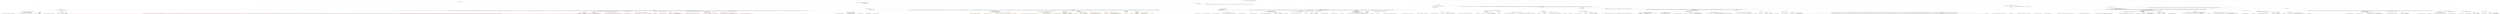 digraph T {
	{
		rank=same
		376 [penwidth=3,colorscheme=set19,color=3,label="81;82;83;84;85;86;87;88;89;90;131;132;133;134;135;136;137;138;139;140;181;182;183;184;185;186;187;188;189;190;221;222;223;224;225;226;227;228;229;230;261;262;263;264;265;266;267;268;269;270_P\nP\n0.89%"]
		374 [penwidth=3,colorscheme=set19,color=3,label="301;302;303;304;305;306;307;308;309;310;361;362;363;364;365;366;367;368;369;370;411;412;413;414;415;416;417;418;419;420_P\nP\n7.7%"]
		372 [penwidth=3,colorscheme=set19,color=3,label="531;532;533;534;535;536;537;538;539;540_P\nP\n7.2%"]
		368 [penwidth=3,colorscheme=set19,color=3,label="151;152;153;154;155;156;157;158;159;160_P\nP\n1%"]
		366 [penwidth=3,colorscheme=set19,color=3,label="291;292;293;294;295;296;297;298;299;300_P\nP\n6.5%"]
		364 [penwidth=3,colorscheme=set19,color=3,label="171;172;173;174;175;176;177;178;179;180;211;212;213;214;215;216;217;218;219;220;251;252;253;254;255;256;257;258;259;260;281;282;283;284;285;286;287;288;289;290_P\nP\n2.3%"]
		362 [penwidth=3,colorscheme=set19,color=3,label="351;352;353;354;355;356;357;358;359;360_P\nP\n4.3%"]
		360 [penwidth=3,colorscheme=set19,color=3,label="521;522;523;524;525;526;527;528;529;530_P\nP\n3.8%"]
		358 [penwidth=3,colorscheme=set19,color=3,label="571;572;573;574;575;576;577;578;579;580_P\nP\n5.8%"]
		355 [penwidth=3,colorscheme=set19,color=3,label="271;272;273;274;275;276;277;278;279;280;341;342;343;344;345;346;347;348;349;350;391;392;393;394;395;396;397;398;399;400_P\nP\n4.3%"]
		353 [penwidth=3,colorscheme=set19,color=3,label="441;442;443;444;445;446;447;448;449;450;471;472;473;474;475;476;477;478;479;480;501;502;503;504;505;506;507;508;509;510_P\nP\n10%"]
		351 [penwidth=3,colorscheme=set19,color=3,label="331;332;333;334;335;336;337;338;339;340;381;382;383;384;385;386;387;388;389;390_P\nP\n0.4%"]
		349 [penwidth=3,colorscheme=set19,color=3,label="431;432;433;434;435;436;437;438;439;440;601;602;603;604;605;606;607;608;609;610_P\nP\n0.53%"]
		347 [penwidth=3,colorscheme=set19,color=3,label="621;622;623;624;625;626;627;628;629;630;641;642;643;644;645;646;647;648;649;650_P\nP\n6.2%"]
		345 [penwidth=3,colorscheme=set19,color=3,label="491;492;493;494;495;496;497;498;499;500;551;552;553;554;555;556;557;558;559;560_P\nP\n8.7%"]
		343 [penwidth=3,colorscheme=set19,color=3,label="91;92;93;94;95;96;97;98;99;100;111;112;113;114;115;116;117;118;119;120_P\nP\n4%"]
		341 [penwidth=3,colorscheme=set19,color=3,label="191;192;193;194;195;196;197;198;199;200;231;232;233;234;235;236;237;238;239;240_P\nP\n1%"]
		339 [penwidth=3,colorscheme=set19,color=3,label="321;322;323;324;325;326;327;328;329;330_P\nP\n6.8%"]
		337 [penwidth=3,colorscheme=set19,color=3,label="371;372;373;374;375;376;377;378;379;380_P\nP\n5.5%"]
		335 [penwidth=3,colorscheme=set19,color=3,label="311;312;313;314;315;316;317;318;319;320;421;422;423;424;425;426;427;428;429;430_P\nP\n4.9%"]
		333 [penwidth=3,colorscheme=set19,color=3,label="461;462;463;464;465;466;467;468;469;470_P\nP\n0.48%"]
		331 [penwidth=3,colorscheme=set19,color=3,label="481;482;483;484;485;486;487;488;489;490;541;542;543;544;545;546;547;548;549;550_P\nP\n7.6%"]
		328 [penwidth=3,colorscheme=set19,color=2,label="1151;1152;1153;1154;1155;1156;1157;1158;1159;1160;1221;1222;1223;1224;1225;1226;1227;1228;1229;1230_M1\nM1\n2.6%"]
		326 [penwidth=3,colorscheme=set19,color=2,label="1281;1282;1283;1284;1285;1286;1287;1288;1289;1290;1291;1292;1293;1294;1295;1296;1297;1298;1299;1300_M1\nM1\n3.1%"]
		324 [penwidth=3,colorscheme=set19,color=2,label="1371;1372;1373;1374;1375;1376;1377;1378;1379;1380;1541;1542;1543;1544;1545;1546;1547;1548;1549;1550_M1\nM1\n9%"]
		322 [penwidth=3,colorscheme=set19,color=2,label="1671;1672;1673;1674;1675;1676;1677;1678;1679;1680_M1\nM1\n8.5%"]
		320 [penwidth=3,colorscheme=set19,color=2,label="1521;1522;1523;1524;1525;1526;1527;1528;1529;1530;1581;1582;1583;1584;1585;1586;1587;1588;1589;1590_M1\nM1\n5.3%"]
		318 [penwidth=3,colorscheme=set19,color=2,label="1361;1362;1363;1364;1365;1366;1367;1368;1369;1370;1401;1402;1403;1404;1405;1406;1407;1408;1409;1410;1471;1472;1473;1474;1475;1476;1477;1478;1479;1480_M1\nM1\n5.1%"]
		315 [penwidth=3,colorscheme=set19,color=2,label="1191;1192;1193;1194;1195;1196;1197;1198;1199;1200;1251;1252;1253;1254;1255;1256;1257;1258;1259;1260;1331;1332;1333;1334;1335;1336;1337;1338;1339;1340_M1\nM1\n6.8%"]
		313 [penwidth=3,colorscheme=set19,color=2,label="1351;1352;1353;1354;1355;1356;1357;1358;1359;1360;1621;1622;1623;1624;1625;1626;1627;1628;1629;1630_M1\nM1\n6.1%"]
		311 [penwidth=3,colorscheme=set19,color=2,label="1561;1562;1563;1564;1565;1566;1567;1568;1569;1570_M1\nM1\n0.11%"]
		309 [penwidth=3,colorscheme=set19,color=2,label="1601;1602;1603;1604;1605;1606;1607;1608;1609;1610_M1\nM1\n2.3%"]
		307 [penwidth=3,colorscheme=set19,color=2,label="1701;1702;1703;1704;1705;1706;1707;1708;1709;1710_M1\nM1\n5.1%"]
		304 [penwidth=3,colorscheme=set19,color=2,label="1241;1242;1243;1244;1245;1246;1247;1248;1249;1250;1321;1322;1323;1324;1325;1326;1327;1328;1329;1330;1391;1392;1393;1394;1395;1396;1397;1398;1399;1400;1451;1452;1453;1454;1455;1456;1457;1458;1459;1460_M1\nM1\n7.5%"]
		302 [penwidth=3,colorscheme=set19,color=2,label="1501;1502;1503;1504;1505;1506;1507;1508;1509;1510_M1\nM1\n9.3%"]
		300 [penwidth=3,colorscheme=set19,color=2,label="1651;1652;1653;1654;1655;1656;1657;1658;1659;1660;1691;1692;1693;1694;1695;1696;1697;1698;1699;1700;1771;1772;1773;1774;1775;1776;1777;1778;1779;1780;1791;1792;1793;1794;1795;1796;1797;1798;1799;1800_M1\nM1\n0.95%"]
		298 [penwidth=3,colorscheme=set19,color=2,label="1811;1812;1813;1814;1815;1816;1817;1818;1819;1820;1841;1842;1843;1844;1845;1846;1847;1848;1849;1850_M1\nM1\n5.5%"]
		296 [penwidth=3,colorscheme=set19,color=2,label="1271;1272;1273;1274;1275;1276;1277;1278;1279;1280;1311;1312;1313;1314;1315;1316;1317;1318;1319;1320_M1\nM1\n0.88%"]
		294 [penwidth=3,colorscheme=set19,color=2,label="1341;1342;1343;1344;1345;1346;1347;1348;1349;1350_M1\nM1\n3.3%"]
		292 [penwidth=3,colorscheme=set19,color=2,label="1641;1642;1643;1644;1645;1646;1647;1648;1649;1650;1761;1762;1763;1764;1765;1766;1767;1768;1769;1770_M1\nM1\n3.6%"]
		290 [penwidth=3,colorscheme=set19,color=2,label="1781;1782;1783;1784;1785;1786;1787;1788;1789;1790_M1\nM1\n6.6%"]
		288 [penwidth=3,colorscheme=set19,color=2,label="1381;1382;1383;1384;1385;1386;1387;1388;1389;1390;1441;1442;1443;1444;1445;1446;1447;1448;1449;1450_M1\nM1\n8.4%"]
		284 [penwidth=3,colorscheme=set19,color=8,label="3831;3832;3833;3834;3835;3836;3837;3838;3839;3840;3901;3902;3903;3904;3905;3906;3907;3908;3909;3910_M2\nM2\n3.4%"]
		282 [penwidth=3,colorscheme=set19,color=8,label="4221;4222;4223;4224;4225;4226;4227;4228;4229;4230;4291;4292;4293;4294;4295;4296;4297;4298;4299;4300;4351;4352;4353;4354;4355;4356;4357;4358;4359;4360_M2\nM2\n0.72%"]
		280 [penwidth=3,colorscheme=set19,color=8,label="4411;4412;4413;4414;4415;4416;4417;4418;4419;4420_M2\nM2\n2.3%"]
		278 [penwidth=3,colorscheme=set19,color=8,label="4471;4472;4473;4474;4475;4476;4477;4478;4479;4480_M2\nM2\n5.5%"]
		276 [penwidth=3,colorscheme=set19,color=8,label="3891;3892;3893;3894;3895;3896;3897;3898;3899;3900_M2\nM2\n1.8%"]
		274 [penwidth=3,colorscheme=set19,color=8,label="4001;4002;4003;4004;4005;4006;4007;4008;4009;4010;4031;4032;4033;4034;4035;4036;4037;4038;4039;4040;4151;4152;4153;4154;4155;4156;4157;4158;4159;4160_M2\nM2\n5.1%"]
		272 [penwidth=3,colorscheme=set19,color=8,label="4071;4072;4073;4074;4075;4076;4077;4078;4079;4080_M2\nM2\n0.7%"]
		270 [penwidth=3,colorscheme=set19,color=8,label="4141;4142;4143;4144;4145;4146;4147;4148;4149;4150_M2\nM2\n3.5%"]
		268 [penwidth=3,colorscheme=set19,color=8,label="4281;4282;4283;4284;4285;4286;4287;4288;4289;4290_M2\nM2\n5.3%"]
		266 [penwidth=3,colorscheme=set19,color=8,label="4021;4022;4023;4024;4025;4026;4027;4028;4029;4030;4061;4062;4063;4064;4065;4066;4067;4068;4069;4070_M2\nM2\n6.3%"]
		263 [penwidth=3,colorscheme=set19,color=8,label="3821;3822;3823;3824;3825;3826;3827;3828;3829;3830;3881;3882;3883;3884;3885;3886;3887;3888;3889;3890_M2\nM2\n0.2%"]
		261 [penwidth=3,colorscheme=set19,color=8,label="3991;3992;3993;3994;3995;3996;3997;3998;3999;4000_M2\nM2\n8.3%"]
		259 [penwidth=3,colorscheme=set19,color=8,label="4131;4132;4133;4134;4135;4136;4137;4138;4139;4140;4211;4212;4213;4214;4215;4216;4217;4218;4219;4220;4271;4272;4273;4274;4275;4276;4277;4278;4279;4280_M2\nM2\n1.4%"]
		257 [penwidth=3,colorscheme=set19,color=8,label="4341;4342;4343;4344;4345;4346;4347;4348;4349;4350;4401;4402;4403;4404;4405;4406;4407;4408;4409;4410_M2\nM2\n8.4%"]
		255 [penwidth=3,colorscheme=set19,color=8,label="4391;4392;4393;4394;4395;4396;4397;4398;4399;4400_M2\nM2\n6.3%"]
		253 [penwidth=3,colorscheme=set19,color=8,label="4381;4382;4383;4384;4385;4386;4387;4388;4389;4390_M2\nM2\n5.1%"]
		251 [penwidth=3,colorscheme=set19,color=8,label="3871;3872;3873;3874;3875;3876;3877;3878;3879;3880;3951;3952;3953;3954;3955;3956;3957;3958;3959;3960;4051;4052;4053;4054;4055;4056;4057;4058;4059;4060;4201;4202;4203;4204;4205;4206;4207;4208;4209;4210_M2\nM2\n5.4%"]
		248 [penwidth=3,colorscheme=set19,color=8,label="3681;3682;3683;3684;3685;3686;3687;3688;3689;3690;3721;3722;3723;3724;3725;3726;3727;3728;3729;3730_M2\nM2\n1.5%"]
		246 [penwidth=3,colorscheme=set19,color=8,label="3761;3762;3763;3764;3765;3766;3767;3768;3769;3770;3791;3792;3793;3794;3795;3796;3797;3798;3799;3800;3841;3842;3843;3844;3845;3846;3847;3848;3849;3850;3921;3922;3923;3924;3925;3926;3927;3928;3929;3930;3961;3962;3963;3964;3965;3966;3967;3968;3969;3970_M2\nM2\n14%"]
		244 [penwidth=3,colorscheme=set19,color=8,label="3911;3912;3913;3914;3915;3916;3917;3918;3919;3920_M2\nM2\n3.5%"]
		242 [penwidth=3,colorscheme=set19,color=8,label="4091;4092;4093;4094;4095;4096;4097;4098;4099;4100;4161;4162;4163;4164;4165;4166;4167;4168;4169;4170;4301;4302;4303;4304;4305;4306;4307;4308;4309;4310_M2\nM2\n6.5%"]
		240 [penwidth=3,colorscheme=set19,color=8,label="4081;4082;4083;4084;4085;4086;4087;4088;4089;4090_M2\nM2\n5%"]
		237 [penwidth=3,colorscheme=set19,color=9,label="4111;4112;4113;4114;4115;4116;4117;4118;4119;4120;4251;4252;4253;4254;4255;4256;4257;4258;4259;4260;4321;4322;4323;4324;4325;4326;4327;4328;4329;4330;4511;4512;4513;4514;4515;4516;4517;4518;4519;4520_M3\nM3\n1.8%"]
		235 [penwidth=3,colorscheme=set19,color=9,label="4581;4582;4583;4584;4585;4586;4587;4588;4589;4590_M3\nM3\n5.2%"]
		233 [penwidth=3,colorscheme=set19,color=9,label="4731;4732;4733;4734;4735;4736;4737;4738;4739;4740_M3\nM3\n1.6%"]
		231 [penwidth=3,colorscheme=set19,color=9,label="4791;4792;4793;4794;4795;4796;4797;4798;4799;4800_M3\nM3\n0.13%"]
		229 [penwidth=3,colorscheme=set19,color=9,label="4981;4982;4983;4984;4985;4986;4987;4988;4989;4990_M3\nM3\n5.8%"]
		227 [penwidth=3,colorscheme=set19,color=9,label="4721;4722;4723;4724;4725;4726;4727;4728;4729;4730_M3\nM3\n1.5%"]
		225 [penwidth=3,colorscheme=set19,color=9,label="4881;4882;4883;4884;4885;4886;4887;4888;4889;4890;4931;4932;4933;4934;4935;4936;4937;4938;4939;4940;5051;5052;5053;5054;5055;5056;5057;5058;5059;5060_M3\nM3\n4.7%"]
		223 [penwidth=3,colorscheme=set19,color=9,label="5151;5152;5153;5154;5155;5156;5157;5158;5159;5160_M3\nM3\n5.1%"]
		220 [penwidth=3,colorscheme=set19,color=9,label="4241;4242;4243;4244;4245;4246;4247;4248;4249;4250_M3\nM3\n4.7%"]
		217 [penwidth=3,colorscheme=set19,color=9,label="4571;4572;4573;4574;4575;4576;4577;4578;4579;4580_M3\nM3\n5.2%"]
		215 [penwidth=3,colorscheme=set19,color=9,label="4651;4652;4653;4654;4655;4656;4657;4658;4659;4660;4711;4712;4713;4714;4715;4716;4717;4718;4719;4720_M3\nM3\n3.3%"]
		213 [penwidth=3,colorscheme=set19,color=9,label="4781;4782;4783;4784;4785;4786;4787;4788;4789;4790_M3\nM3\n5.4%"]
		211 [penwidth=3,colorscheme=set19,color=9,label="4371;4372;4373;4374;4375;4376;4377;4378;4379;4380_M3\nM3\n1.6%"]
		209 [penwidth=3,colorscheme=set19,color=9,label="4451;4452;4453;4454;4455;4456;4457;4458;4459;4460_M3\nM3\n3.4%"]
		207 [penwidth=3,colorscheme=set19,color=9,label="4631;4632;4633;4634;4635;4636;4637;4638;4639;4640;4771;4772;4773;4774;4775;4776;4777;4778;4779;4780_M3\nM3\n2.8%"]
		205 [penwidth=3,colorscheme=set19,color=9,label="4861;4862;4863;4864;4865;4866;4867;4868;4869;4870_M3\nM3\n3.7%"]
		203 [penwidth=3,colorscheme=set19,color=9,label="5081;5082;5083;5084;5085;5086;5087;5088;5089;5090_M3\nM3\n1.8%"]
		201 [penwidth=3,colorscheme=set19,color=9,label="5131;5132;5133;5134;5135;5136;5137;5138;5139;5140_M3\nM3\n7.4%"]
		199 [penwidth=3,colorscheme=set19,color=9,label="4501;4502;4503;4504;4505;4506;4507;4508;4509;4510;4691;4692;4693;4694;4695;4696;4697;4698;4699;4700_M3\nM3\n1.4%"]
		197 [penwidth=3,colorscheme=set19,color=9,label="4851;4852;4853;4854;4855;4856;4857;4858;4859;4860_M3\nM3\n0.51%"]
		195 [penwidth=3,colorscheme=set19,color=9,label="4971;4972;4973;4974;4975;4976;4977;4978;4979;4980;5041;5042;5043;5044;5045;5046;5047;5048;5049;5050_M3\nM3\n5.6%"]
		192 [penwidth=3,colorscheme=set19,color=9,label="4311;4312;4313;4314;4315;4316;4317;4318;4319;4320;4441;4442;4443;4444;4445;4446;4447;4448;4449;4450_M3\nM3\n3.2%"]
		190 [penwidth=3,colorscheme=set19,color=9,label="4541;4542;4543;4544;4545;4546;4547;4548;4549;4550;4611;4612;4613;4614;4615;4616;4617;4618;4619;4620_M3\nM3\n3.1%"]
		188 [penwidth=3,colorscheme=set19,color=9,label="4831;4832;4833;4834;4835;4836;4837;4838;4839;4840;4901;4902;4903;4904;4905;4906;4907;4908;4909;4910_M3\nM3\n0.77%"]
		186 [penwidth=3,colorscheme=set19,color=9,label="5071;5072;5073;5074;5075;5076;5077;5078;5079;5080;5111;5112;5113;5114;5115;5116;5117;5118;5119;5120_M3\nM3\n5.8%"]
		184 [penwidth=3,colorscheme=set19,color=9,label="4431;4432;4433;4434;4435;4436;4437;4438;4439;4440;4491;4492;4493;4494;4495;4496;4497;4498;4499;4500;4601;4602;4603;4604;4605;4606;4607;4608;4609;4610_M3\nM3\n4.3%"]
		182 [penwidth=3,colorscheme=set19,color=9,label="4821;4822;4823;4824;4825;4826;4827;4828;4829;4830_M3\nM3\n4.9%"]
		180 [penwidth=3,colorscheme=set19,color=9,label="5021;5022;5023;5024;5025;5026;5027;5028;5029;5030_M3\nM3\n5.4%"]
		179 [penwidth=3,colorscheme=set19,color=7,label="4881;4882;4883;4884;4885;4886;4887;4888;4889;4890;4931;4932;4933;4934;4935;4936;4937;4938;4939;4940;5051;5052;5053;5054;5055;5056;5057;5058;5059;5060_M4\nM4\n1.4%"]
		177 [penwidth=3,colorscheme=set19,color=7,label="4551;4552;4553;4554;4555;4556;4557;4558;4559;4560;4621;4622;4623;4624;4625;4626;4627;4628;4629;4630;4681;4682;4683;4684;4685;4686;4687;4688;4689;4690;4841;4842;4843;4844;4845;4846;4847;4848;4849;4850;4911;4912;4913;4914;4915;4916;4917;4918;4919;4920;4961;4962;4963;4964;4965;4966;4967;4968;4969;4970;5031;5032;5033;5034;5035;5036;5037;5038;5039;5040;5121;5122;5123;5124;5125;5126;5127;5128;5129;5130;5181;5182;5183;5184;5185;5186;5187;5188;5189;5190;5231;5232;5233;5234;5235;5236;5237;5238;5239;5240;5301;5302;5303;5304;5305;5306;5307;5308;5309;5310;5321;5322;5323;5324;5325;5326;5327;5328;5329;5330;5371;5372;5373;5374;5375;5376;5377;5378;5379;5380;5401;5402;5403;5404;5405;5406;5407;5408;5409;5410;5421;5422;5423;5424;5425;5426;5427;5428;5429;5430;5481;5482;5483;5484;5485;5486;5487;5488;5489;5490;5511;5512;5513;5514;5515;5516;5517;5518;5519;5520;5591;5592;5593;5594;5595;5596;5597;5598;5599;5600;5631;5632;5633;5634;5635;5636;5637;5638;5639;5640;5671;5672;5673;5674;5675;5676;5677;5678;5679;5680;5711;5712;5713;5714;5715;5716;5717;5718;5719;5720;5751;5752;5753;5754;5755;5756;5757;5758;5759;5760;5831;5832;5833;5834;5835;5836;5837;5838;5839;5840;5851;5852;5853;5854;5855;5856;5857;5858;5859;5860;5891;5892;5893;5894;5895;5896;5897;5898;5899;5900;5921;5922;5923;5924;5925;5926;5927;5928;5929;5930;5941;5942;5943;5944;5945;5946;5947;5948;5949;5950;5981;5982;5983;5984;5985;5986;5987;5988;5989;5990;6021;6022;6023;6024;6025;6026;6027;6028;6029;6030;6061;6062;6063;6064;6065;6066;6067;6068;6069;6070;6111;6112;6113;6114;6115;6116;6117;6118;6119;6120;6211;6212;6213;6214;6215;6216;6217;6218;6219;6220;6261;6262;6263;6264;6265;6266;6267;6268;6269;6270;6391;6392;6393;6394;6395;6396;6397;6398;6399;6400;6491;6492;6493;6494;6495;6496;6497;6498;6499;6500;6681;6682;6683;6684;6685;6686;6687;6688;6689;6690;6781;6782;6783;6784;6785;6786;6787;6788;6789;6790;6871;6872;6873;6874;6875;6876;6877;6878;6879;6880_M4\nM4\n1.8%"]
		175 [penwidth=3,colorscheme=set19,color=7,label="7011;7012;7013;7014;7015;7016;7017;7018;7019;7020_M4\nM4\n6.2%"]
		172 [penwidth=3,colorscheme=set19,color=7,label="5961;5962;5963;5964;5965;5966;5967;5968;5969;5970;5991;5992;5993;5994;5995;5996;5997;5998;5999;6000;6041;6042;6043;6044;6045;6046;6047;6048;6049;6050_M4\nM4\n2.7%"]
		170 [penwidth=3,colorscheme=set19,color=7,label="6081;6082;6083;6084;6085;6086;6087;6088;6089;6090;6131;6132;6133;6134;6135;6136;6137;6138;6139;6140;6231;6232;6233;6234;6235;6236;6237;6238;6239;6240;6241;6242;6243;6244;6245;6246;6247;6248;6249;6250;6291;6292;6293;6294;6295;6296;6297;6298;6299;6300_M4\nM4\n4.6%"]
		167 [penwidth=3,colorscheme=set19,color=7,label="6441;6442;6443;6444;6445;6446;6447;6448;6449;6450;6531;6532;6533;6534;6535;6536;6537;6538;6539;6540;6611;6612;6613;6614;6615;6616;6617;6618;6619;6620;6721;6722;6723;6724;6725;6726;6727;6728;6729;6730_M4\nM4\n5.7%"]
		165 [penwidth=3,colorscheme=set19,color=7,label="6521;6522;6523;6524;6525;6526;6527;6528;6529;6530_M4\nM4\n0.24%"]
		163 [penwidth=3,colorscheme=set19,color=7,label="6711;6712;6713;6714;6715;6716;6717;6718;6719;6720_M4\nM4\n9.3%"]
		161 [penwidth=3,colorscheme=set19,color=7,label="6821;6822;6823;6824;6825;6826;6827;6828;6829;6830;6891;6892;6893;6894;6895;6896;6897;6898;6899;6900_M4\nM4\n6.6%"]
		159 [penwidth=3,colorscheme=set19,color=7,label="6431;6432;6433;6434;6435;6436;6437;6438;6439;6440_M4\nM4\n2.6%"]
		157 [penwidth=3,colorscheme=set19,color=7,label="6601;6602;6603;6604;6605;6606;6607;6608;6609;6610_M4\nM4\n8.4%"]
		155 [penwidth=3,colorscheme=set19,color=7,label="6511;6512;6513;6514;6515;6516;6517;6518;6519;6520;6701;6702;6703;6704;6705;6706;6707;6708;6709;6710_M4\nM4\n7.9%"]
		152 [penwidth=3,colorscheme=set19,color=7,label="6121;6122;6123;6124;6125;6126;6127;6128;6129;6130;6171;6172;6173;6174;6175;6176;6177;6178;6179;6180;6221;6222;6223;6224;6225;6226;6227;6228;6229;6230;6281;6282;6283;6284;6285;6286;6287;6288;6289;6290;6351;6352;6353;6354;6355;6356;6357;6358;6359;6360;6421;6422;6423;6424;6425;6426;6427;6428;6429;6430_M4\nM4\n3.3%"]
		150 [penwidth=3,colorscheme=set19,color=7,label="6961;6962;6963;6964;6965;6966;6967;6968;6969;6970_M4\nM4\n6.3%"]
		148 [penwidth=3,colorscheme=set19,color=7,label="6271;6272;6273;6274;6275;6276;6277;6278;6279;6280;6411;6412;6413;6414;6415;6416;6417;6418;6419;6420;6591;6592;6593;6594;6595;6596;6597;6598;6599;6600_M4\nM4\n6%"]
		146 [penwidth=3,colorscheme=set19,color=7,label="6811;6812;6813;6814;6815;6816;6817;6818;6819;6820;6881;6882;6883;6884;6885;6886;6887;6888;6889;6890;6951;6952;6953;6954;6955;6956;6957;6958;6959;6960_M4\nM4\n5.7%"]
		144 [penwidth=3,colorscheme=set19,color=7,label="6071;6072;6073;6074;6075;6076;6077;6078;6079;6080;6161;6162;6163;6164;6165;6166;6167;6168;6169;6170_M4\nM4\n2.8%"]
		142 [penwidth=3,colorscheme=set19,color=7,label="6341;6342;6343;6344;6345;6346;6347;6348;6349;6350_M4\nM4\n0.26%"]
		140 [penwidth=3,colorscheme=set19,color=7,label="6401;6402;6403;6404;6405;6406;6407;6408;6409;6410;6501;6502;6503;6504;6505;6506;6507;6508;6509;6510;6581;6582;6583;6584;6585;6586;6587;6588;6589;6590_M4\nM4\n3%"]
		138 [penwidth=3,colorscheme=set19,color=7,label="6691;6692;6693;6694;6695;6696;6697;6698;6699;6700_M4\nM4\n3.2%"]
		136 [penwidth=3,colorscheme=set19,color=7,label="6801;6802;6803;6804;6805;6806;6807;6808;6809;6810_M4\nM4\n5.9%"]
		134 [penwidth=3,colorscheme=set19,color=7,label="6791;6792;6793;6794;6795;6796;6797;6798;6799;6800_M4\nM4\n6%"]
		131 [penwidth=3,colorscheme=set19,color=5,label="6301;6302;6303;6304;6305;6306;6307;6308;6309;6310;6321;6322;6323;6324;6325;6326;6327;6328;6329;6330;6381;6382;6383;6384;6385;6386;6387;6388;6389;6390_M5\nM5\n2.3%"]
		129 [penwidth=3,colorscheme=set19,color=5,label="6651;6652;6653;6654;6655;6656;6657;6658;6659;6660;6771;6772;6773;6774;6775;6776;6777;6778;6779;6780_M5\nM5\n3.8%"]
		127 [penwidth=3,colorscheme=set19,color=5,label="6931;6932;6933;6934;6935;6936;6937;6938;6939;6940;7131;7132;7133;7134;7135;7136;7137;7138;7139;7140;7171;7172;7173;7174;7175;7176;7177;7178;7179;7180;7181;7182;7183;7184;7185;7186;7187;7188;7189;7190_M5\nM5\n0.46%"]
		125 [penwidth=3,colorscheme=set19,color=5,label="7191;7192;7193;7194;7195;7196;7197;7198;7199;7200_M5\nM5\n5.2%"]
		121 [penwidth=3,colorscheme=set19,color=5,label="6461;6462;6463;6464;6465;6466;6467;6468;6469;6470;6561;6562;6563;6564;6565;6566;6567;6568;6569;6570;6641;6642;6643;6644;6645;6646;6647;6648;6649;6650;6921;6922;6923;6924;6925;6926;6927;6928;6929;6930;7001;7002;7003;7004;7005;7006;7007;7008;7009;7010_M5\nM5\n1.9%"]
		119 [penwidth=3,colorscheme=set19,color=5,label="7081;7082;7083;7084;7085;7086;7087;7088;7089;7090_M5\nM5\n0.23%"]
		117 [penwidth=3,colorscheme=set19,color=5,label="7161;7162;7163;7164;7165;7166;7167;7168;7169;7170_M5\nM5\n5.3%"]
		115 [penwidth=3,colorscheme=set19,color=5,label="6551;6552;6553;6554;6555;6556;6557;6558;6559;6560;6761;6762;6763;6764;6765;6766;6767;6768;6769;6770_M5\nM5\n0.78%"]
		113 [penwidth=3,colorscheme=set19,color=5,label="6841;6842;6843;6844;6845;6846;6847;6848;6849;6850_M5\nM5\n15%"]
		111 [penwidth=3,colorscheme=set19,color=5,label="6991;6992;6993;6994;6995;6996;6997;6998;6999;7000_M5\nM5\n7.8%"]
		108 [penwidth=3,colorscheme=set19,color=5,label="6631;6632;6633;6634;6635;6636;6637;6638;6639;6640_M5\nM5\n1.7%"]
		106 [penwidth=3,colorscheme=set19,color=5,label="6751;6752;6753;6754;6755;6756;6757;6758;6759;6760_M5\nM5\n0.29%"]
		104 [penwidth=3,colorscheme=set19,color=5,label="6831;6832;6833;6834;6835;6836;6837;6838;6839;6840_M5\nM5\n7.8%"]
		102 [penwidth=3,colorscheme=set19,color=5,label="6911;6912;6913;6914;6915;6916;6917;6918;6919;6920;7031;7032;7033;7034;7035;7036;7037;7038;7039;7040;7121;7122;7123;7124;7125;7126;7127;7128;7129;7130_M5\nM5\n6%"]
		100 [penwidth=3,colorscheme=set19,color=5,label="6741;6742;6743;6744;6745;6746;6747;6748;6749;6750_M5\nM5\n3.8%"]
		98 [penwidth=3,colorscheme=set19,color=5,label="6901;6902;6903;6904;6905;6906;6907;6908;6909;6910;6981;6982;6983;6984;6985;6986;6987;6988;6989;6990;7071;7072;7073;7074;7075;7076;7077;7078;7079;7080_M5\nM5\n9%"]
		95 [penwidth=3,colorscheme=set19,color=5,label="6621;6622;6623;6624;6625;6626;6627;6628;6629;6630_M5\nM5\n8.2%"]
		92 [penwidth=3,colorscheme=set19,color=5,label="6971;6972;6973;6974;6975;6976;6977;6978;6979;6980_M5\nM5\n1.7%"]
		90 [penwidth=3,colorscheme=set19,color=5,label="7021;7022;7023;7024;7025;7026;7027;7028;7029;7030_M5\nM5\n6.2%"]
		88 [penwidth=3,colorscheme=set19,color=5,label="7061;7062;7063;7064;7065;7066;7067;7068;7069;7070;7111;7112;7113;7114;7115;7116;7117;7118;7119;7120_M5\nM5\n5.6%"]
		86 [penwidth=3,colorscheme=set19,color=5,label="7101;7102;7103;7104;7105;7106;7107;7108;7109;7110_M5\nM5\n7.2%"]
		84 [penwidth=3,colorscheme=set19,color=4,label="4561;4562;4563;4564;4565;4566;4567;4568;4569;4570;4641;4642;4643;4644;4645;4646;4647;4648;4649;4650;4701;4702;4703;4704;4705;4706;4707;4708;4709;4710;4871;4872;4873;4874;4875;4876;4877;4878;4879;4880;4921;4922;4923;4924;4925;4926;4927;4928;4929;4930;5141;5142;5143;5144;5145;5146;5147;5148;5149;5150;5191;5192;5193;5194;5195;5196;5197;5198;5199;5200;5241;5242;5243;5244;5245;5246;5247;5248;5249;5250_M6\nM6\n1.3%"]
		79 [penwidth=3,colorscheme=set19,color=4,label="7531;7532;7533;7534;7535;7536;7537;7538;7539;7540_M6\nM6\n16%"]
		77 [penwidth=3,colorscheme=set19,color=4,label="7611;7612;7613;7614;7615;7616;7617;7618;7619;7620;7701;7702;7703;7704;7705;7706;7707;7708;7709;7710_M6\nM6\n11%"]
		75 [penwidth=3,colorscheme=set19,color=4,label="7411;7412;7413;7414;7415;7416;7417;7418;7419;7420_M6\nM6\n4.3%"]
		73 [penwidth=3,colorscheme=set19,color=4,label="7471;7472;7473;7474;7475;7476;7477;7478;7479;7480;7601;7602;7603;7604;7605;7606;7607;7608;7609;7610;7691;7692;7693;7694;7695;7696;7697;7698;7699;7700_M6\nM6\n11%"]
		70 [penwidth=3,colorscheme=set19,color=4,label="7591;7592;7593;7594;7595;7596;7597;7598;7599;7600;7681;7682;7683;7684;7685;7686;7687;7688;7689;7690_M6\nM6\n2.1%"]
		68 [penwidth=3,colorscheme=set19,color=4,label="7741;7742;7743;7744;7745;7746;7747;7748;7749;7750_M6\nM6\n0.33%"]
		66 [penwidth=3,colorscheme=set19,color=4,label="7861;7862;7863;7864;7865;7866;7867;7868;7869;7870_M6\nM6\n3%"]
		64 [penwidth=3,colorscheme=set19,color=4,label="7921;7922;7923;7924;7925;7926;7927;7928;7929;7930;8001;8002;8003;8004;8005;8006;8007;8008;8009;8010_M6\nM6\n8.6%"]
		62 [penwidth=3,colorscheme=set19,color=4,label="7731;7732;7733;7734;7735;7736;7737;7738;7739;7740;7801;7802;7803;7804;7805;7806;7807;7808;7809;7810_M6\nM6\n0.21%"]
		60 [penwidth=3,colorscheme=set19,color=4,label="7851;7852;7853;7854;7855;7856;7857;7858;7859;7860;7911;7912;7913;7914;7915;7916;7917;7918;7919;7920;7991;7992;7993;7994;7995;7996;7997;7998;7999;8000_M6\nM6\n5.7%"]
		58 [penwidth=3,colorscheme=set19,color=4,label="7901;7902;7903;7904;7905;7906;7907;7908;7909;7910_M6\nM6\n5.6%"]
		56 [penwidth=3,colorscheme=set19,color=4,label="7511;7512;7513;7514;7515;7516;7517;7518;7519;7520;7581;7582;7583;7584;7585;7586;7587;7588;7589;7590;7671;7672;7673;7674;7675;7676;7677;7678;7679;7680;7721;7722;7723;7724;7725;7726;7727;7728;7729;7730_M6\nM6\n5%"]
		54 [penwidth=3,colorscheme=set19,color=4,label="7791;7792;7793;7794;7795;7796;7797;7798;7799;7800_M6\nM6\n7.8%"]
		52 [penwidth=3,colorscheme=set19,color=4,label="7571;7572;7573;7574;7575;7576;7577;7578;7579;7580_M6\nM6\n2.1%"]
		50 [penwidth=3,colorscheme=set19,color=4,label="7661;7662;7663;7664;7665;7666;7667;7668;7669;7670_M6\nM6\n3.8%"]
		48 [penwidth=3,colorscheme=set19,color=4,label="7781;7782;7783;7784;7785;7786;7787;7788;7789;7790_M6\nM6\n5.2%"]
		46 [penwidth=3,colorscheme=set19,color=4,label="7361;7362;7363;7364;7365;7366;7367;7368;7369;7370_M6\nM6\n7.1%"]
		44 [penwidth=3,colorscheme=set19,color=1,label="401;402;403;404;405;406;407;408;409;410;451;452;453;454;455;456;457;458;459;460;511;512;513;514;515;516;517;518;519;520;561;562;563;564;565;566;567;568;569;570;581;582;583;584;585;586;587;588;589;590;611;612;613;614;615;616;617;618;619;620;631;632;633;634;635;636;637;638;639;640;651;652;653;654;655;656;657;658;659;660;681;682;683;684;685;686;687;688;689;690;711;712;713;714;715;716;717;718;719;720;791;792;793;794;795;796;797;798;799;800;811;812;813;814;815;816;817;818;819;820;841;842;843;844;845;846;847;848;849;850;861;862;863;864;865;866;867;868;869;870;901;902;903;904;905;906;907;908;909;910;921;922;923;924;925;926;927;928;929;930;951;952;953;954;955;956;957;958;959;960;971;972;973;974;975;976;977;978;979;980;1001;1002;1003;1004;1005;1006;1007;1008;1009;1010;1011;1012;1013;1014;1015;1016;1017;1018;1019;1020;1051;1052;1053;1054;1055;1056;1057;1058;1059;1060;1071;1072;1073;1074;1075;1076;1077;1078;1079;1080;1081;1082;1083;1084;1085;1086;1087;1088;1089;1090;1111;1112;1113;1114;1115;1116;1117;1118;1119;1120;1141;1142;1143;1144;1145;1146;1147;1148;1149;1150;1161;1162;1163;1164;1165;1166;1167;1168;1169;1170;1201;1202;1203;1204;1205;1206;1207;1208;1209;1210;1231;1232;1233;1234;1235;1236;1237;1238;1239;1240;1261;1262;1263;1264;1265;1266;1267;1268;1269;1270;1301;1302;1303;1304;1305;1306;1307;1308;1309;1310;1431;1432;1433;1434;1435;1436;1437;1438;1439;1440;1591;1592;1593;1594;1595;1596;1597;1598;1599;1600;1721;1722;1723;1724;1725;1726;1727;1728;1729;1730;1751;1752;1753;1754;1755;1756;1757;1758;1759;1760;1801;1802;1803;1804;1805;1806;1807;1808;1809;1810;1831;1832;1833;1834;1835;1836;1837;1838;1839;1840;1911;1912;1913;1914;1915;1916;1917;1918;1919;1920;1941;1942;1943;1944;1945;1946;1947;1948;1949;1950;1971;1972;1973;1974;1975;1976;1977;1978;1979;1980;2021;2022;2023;2024;2025;2026;2027;2028;2029;2030;2091;2092;2093;2094;2095;2096;2097;2098;2099;2100;2151;2152;2153;2154;2155;2156;2157;2158;2159;2160;2251;2252;2253;2254;2255;2256;2257;2258;2259;2260;2311;2312;2313;2314;2315;2316;2317;2318;2319;2320;2351;2352;2353;2354;2355;2356;2357;2358;2359;2360;2391;2392;2393;2394;2395;2396;2397;2398;2399;2400;2411;2412;2413;2414;2415;2416;2417;2418;2419;2420;2471;2472;2473;2474;2475;2476;2477;2478;2479;2480;2511;2512;2513;2514;2515;2516;2517;2518;2519;2520;2571;2572;2573;2574;2575;2576;2577;2578;2579;2580;2711;2712;2713;2714;2715;2716;2717;2718;2719;2720;2781;2782;2783;2784;2785;2786;2787;2788;2789;2790;2811;2812;2813;2814;2815;2816;2817;2818;2819;2820;2901;2902;2903;2904;2905;2906;2907;2908;2909;2910;2931;2932;2933;2934;2935;2936;2937;2938;2939;2940;3111;3112;3113;3114;3115;3116;3117;3118;3119;3120;3191;3192;3193;3194;3195;3196;3197;3198;3199;3200;3231;3232;3233;3234;3235;3236;3237;3238;3239;3240;3281;3282;3283;3284;3285;3286;3287;3288;3289;3290;3301;3302;3303;3304;3305;3306;3307;3308;3309;3310;3331;3332;3333;3334;3335;3336;3337;3338;3339;3340;3371;3372;3373;3374;3375;3376;3377;3378;3379;3380;3421;3422;3423;3424;3425;3426;3427;3428;3429;3430;3461;3462;3463;3464;3465;3466;3467;3468;3469;3470;3541;3542;3543;3544;3545;3546;3547;3548;3549;3550;3631;3632;3633;3634;3635;3636;3637;3638;3639;3640;3661;3662;3663;3664;3665;3666;3667;3668;3669;3670;3691;3692;3693;3694;3695;3696;3697;3698;3699;3700;3741;3742;3743;3744;3745;3746;3747;3748;3749;3750;3801;3802;3803;3804;3805;3806;3807;3808;3809;3810;3971;3972;3973;3974;3975;3976;3977;3978;3979;3980;4041;4042;4043;4044;4045;4046;4047;4048;4049;4050;4191;4192;4193;4194;4195;4196;4197;4198;4199;4200;4261;4262;4263;4264;4265;4266;4267;4268;4269;4270;4751;4752;4753;4754;4755;4756;4757;4758;4759;4760;4811;4812;4813;4814;4815;4816;4817;4818;4819;4820;4941;4942;4943;4944;4945;4946;4947;4948;4949;4950;5001;5002;5003;5004;5005;5006;5007;5008;5009;5010;5161;5162;5163;5164;5165;5166;5167;5168;5169;5170;5291;5292;5293;5294;5295;5296;5297;5298;5299;5300;5311;5312;5313;5314;5315;5316;5317;5318;5319;5320;5341;5342;5343;5344;5345;5346;5347;5348;5349;5350;5391;5392;5393;5394;5395;5396;5397;5398;5399;5400;5441;5442;5443;5444;5445;5446;5447;5448;5449;5450;5531;5532;5533;5534;5535;5536;5537;5538;5539;5540;5551;5552;5553;5554;5555;5556;5557;5558;5559;5560;5641;5642;5643;5644;5645;5646;5647;5648;5649;5650;5741;5742;5743;5744;5745;5746;5747;5748;5749;5750;5781;5782;5783;5784;5785;5786;5787;5788;5789;5790;5811;5812;5813;5814;5815;5816;5817;5818;5819;5820;5881;5882;5883;5884;5885;5886;5887;5888;5889;5890;5931;5932;5933;5934;5935;5936;5937;5938;5939;5940;6051;6052;6053;6054;6055;6056;6057;6058;6059;6060;6101;6102;6103;6104;6105;6106;6107;6108;6109;6110;6141;6142;6143;6144;6145;6146;6147;6148;6149;6150;6181;6182;6183;6184;6185;6186;6187;6188;6189;6190;6251;6252;6253;6254;6255;6256;6257;6258;6259;6260;6471;6472;6473;6474;6475;6476;6477;6478;6479;6480;6571;6572;6573;6574;6575;6576;6577;6578;6579;6580;6661;6662;6663;6664;6665;6666;6667;6668;6669;6670;6851;6852;6853;6854;6855;6856;6857;6858;6859;6860;6941;6942;6943;6944;6945;6946;6947;6948;6949;6950;7041;7042;7043;7044;7045;7046;7047;7048;7049;7050;7091;7092;7093;7094;7095;7096;7097;7098;7099;7100;7141;7142;7143;7144;7145;7146;7147;7148;7149;7150;7201;7202;7203;7204;7205;7206;7207;7208;7209;7210;7211;7212;7213;7214;7215;7216;7217;7218;7219;7220;7221;7222;7223;7224;7225;7226;7227;7228;7229;7230;7231;7232;7233;7234;7235;7236;7237;7238;7239;7240;7261;7262;7263;7264;7265;7266;7267;7268;7269;7270;7271;7272;7273;7274;7275;7276;7277;7278;7279;7280;7281;7282;7283;7284;7285;7286;7287;7288;7289;7290_M7\nM7\n5.9%"]
		39 [penwidth=3,colorscheme=set19,color=1,label="7981;7982;7983;7984;7985;7986;7987;7988;7989;7990_M7\nM7\n5.4%"]
		37 [penwidth=3,colorscheme=set19,color=1,label="8071;8072;8073;8074;8075;8076;8077;8078;8079;8080_M7\nM7\n5.6%"]
		35 [penwidth=3,colorscheme=set19,color=1,label="7971;7972;7973;7974;7975;7976;7977;7978;7979;7980_M7\nM7\n5.1%"]
		33 [penwidth=3,colorscheme=set19,color=1,label="8061;8062;8063;8064;8065;8066;8067;8068;8069;8070;8111;8112;8113;8114;8115;8116;8117;8118;8119;8120_M7\nM7\n5%"]
		31 [penwidth=3,colorscheme=set19,color=1,label="7881;7882;7883;7884;7885;7886;7887;7888;7889;7890;8051;8052;8053;8054;8055;8056;8057;8058;8059;8060;8101;8102;8103;8104;8105;8106;8107;8108;8109;8110_M7\nM7\n0.69%"]
		29 [penwidth=3,colorscheme=set19,color=1,label="8121;8122;8123;8124;8125;8126;8127;8128;8129;8130_M7\nM7\n6%"]
		27 [penwidth=3,colorscheme=set19,color=1,label="7351;7352;7353;7354;7355;7356;7357;7358;7359;7360;7391;7392;7393;7394;7395;7396;7397;7398;7399;7400_M7\nM7\n5.9%"]
		25 [penwidth=3,colorscheme=set19,color=1,label="7381;7382;7383;7384;7385;7386;7387;7388;7389;7390;7441;7442;7443;7444;7445;7446;7447;7448;7449;7450;7761;7762;7763;7764;7765;7766;7767;7768;7769;7770_M7\nM7\n0.84%"]
		23 [penwidth=3,colorscheme=set19,color=1,label="7961;7962;7963;7964;7965;7966;7967;7968;7969;7970_M7\nM7\n5.3%"]
		21 [penwidth=3,colorscheme=set19,color=1,label="7431;7432;7433;7434;7435;7436;7437;7438;7439;7440_M7\nM7\n6.5%"]
		19 [penwidth=3,colorscheme=set19,color=1,label="7561;7562;7563;7564;7565;7566;7567;7568;7569;7570;7641;7642;7643;7644;7645;7646;7647;7648;7649;7650_M7\nM7\n2%"]
		17 [penwidth=3,colorscheme=set19,color=1,label="7831;7832;7833;7834;7835;7836;7837;7838;7839;7840_M7\nM7\n0.66%"]
		15 [penwidth=3,colorscheme=set19,color=1,label="7951;7952;7953;7954;7955;7956;7957;7958;7959;7960;8041;8042;8043;8044;8045;8046;8047;8048;8049;8050_M7\nM7\n5.3%"]
		13 [penwidth=3,colorscheme=set19,color=1,label="7491;7492;7493;7494;7495;7496;7497;7498;7499;7500;7551;7552;7553;7554;7555;7556;7557;7558;7559;7560;7631;7632;7633;7634;7635;7636;7637;7638;7639;7640;7751;7752;7753;7754;7755;7756;7757;7758;7759;7760_M7\nM7\n1.3%"]
		10 [penwidth=3,colorscheme=set19,color=1,label="7941;7942;7943;7944;7945;7946;7947;7948;7949;7950_M7\nM7\n2.6%"]
		8 [penwidth=3,colorscheme=set19,color=1,label="8091;8092;8093;8094;8095;8096;8097;8098;8099;8100_M7\nM7\n6.9%"]
		6 [penwidth=3,colorscheme=set19,color=1,label="8031;8032;8033;8034;8035;8036;8037;8038;8039;8040_M7\nM7\n7.8%"]
		4 [penwidth=3,colorscheme=set19,color=1,label="7541;7542;7543;7544;7545;7546;7547;7548;7549;7550;7621;7622;7623;7624;7625;7626;7627;7628;7629;7630_M7\nM7\n6.2%"]
		2 [penwidth=3,colorscheme=set19,color=1,label="8021;8022;8023;8024;8025;8026;8027;8028;8029;8030;8081;8082;8083;8084;8085;8086;8087;8088;8089;8090_M7\nM7\n9.8%"]
		0 [penwidth=3,colorscheme=set19,color=1,label="7811;7812;7813;7814;7815;7816;7817;7818;7819;7820;7931;7932;7933;7934;7935;7936;7937;7938;7939;7940;8011;8012;8013;8014;8015;8016;8017;8018;8019;8020_M7\nM7\n5.2%"]
	}
	380 [label="GL"]
	379 [label="0;1;2;3;4;5;6;7;8;9;10;11;12;13;14;15;16;17;18;19;20;21;22;23;24;25;26;27;28;29;30;31;32;33;34;35;36;37;38;39;40;41;42;43;44;45;46;47;48;49;50;51;52;53;54;55;56;57;58;59;60;61;62;63;64;65;66;67;68;69;70"]
	378 [label="71;72;73;74;75;76;77;78;79;80"]
	377 [label="81;82;83;84;85;86;87;88;89;90;131;132;133;134;135;136;137;138;139;140;181;182;183;184;185;186;187;188;189;190;221;222;223;224;225;226;227;228;229;230;261;262;263;264;265;266;267;268;269;270"]
	375 [label="301;302;303;304;305;306;307;308;309;310;361;362;363;364;365;366;367;368;369;370;411;412;413;414;415;416;417;418;419;420"]
	373 [label="531;532;533;534;535;536;537;538;539;540"]
	371 [label="101;102;103;104;105;106;107;108;109;110"]
	370 [label="121;122;123;124;125;126;127;128;129;130"]
	369 [label="151;152;153;154;155;156;157;158;159;160"]
	367 [label="291;292;293;294;295;296;297;298;299;300"]
	365 [label="171;172;173;174;175;176;177;178;179;180;211;212;213;214;215;216;217;218;219;220;251;252;253;254;255;256;257;258;259;260;281;282;283;284;285;286;287;288;289;290"]
	363 [label="351;352;353;354;355;356;357;358;359;360"]
	361 [label="521;522;523;524;525;526;527;528;529;530"]
	359 [label="571;572;573;574;575;576;577;578;579;580"]
	357 [label="141;142;143;144;145;146;147;148;149;150;161;162;163;164;165;166;167;168;169;170;201;202;203;204;205;206;207;208;209;210;241;242;243;244;245;246;247;248;249;250"]
	356 [label="271;272;273;274;275;276;277;278;279;280;341;342;343;344;345;346;347;348;349;350;391;392;393;394;395;396;397;398;399;400"]
	354 [label="441;442;443;444;445;446;447;448;449;450;471;472;473;474;475;476;477;478;479;480;501;502;503;504;505;506;507;508;509;510"]
	352 [label="331;332;333;334;335;336;337;338;339;340;381;382;383;384;385;386;387;388;389;390"]
	350 [label="431;432;433;434;435;436;437;438;439;440;601;602;603;604;605;606;607;608;609;610"]
	348 [label="621;622;623;624;625;626;627;628;629;630;641;642;643;644;645;646;647;648;649;650"]
	346 [label="491;492;493;494;495;496;497;498;499;500;551;552;553;554;555;556;557;558;559;560"]
	344 [label="91;92;93;94;95;96;97;98;99;100;111;112;113;114;115;116;117;118;119;120"]
	342 [label="191;192;193;194;195;196;197;198;199;200;231;232;233;234;235;236;237;238;239;240"]
	340 [label="321;322;323;324;325;326;327;328;329;330"]
	338 [label="371;372;373;374;375;376;377;378;379;380"]
	336 [label="311;312;313;314;315;316;317;318;319;320;421;422;423;424;425;426;427;428;429;430"]
	334 [label="461;462;463;464;465;466;467;468;469;470"]
	332 [label="481;482;483;484;485;486;487;488;489;490;541;542;543;544;545;546;547;548;549;550"]
	330 [label="591;592;593;594;595;596;597;598;599;600;661;662;663;664;665;666;667;668;669;670;671;672;673;674;675;676;677;678;679;680;691;692;693;694;695;696;697;698;699;700;721;722;723;724;725;726;727;728;729;730;731;732;733;734;735;736;737;738;739;740;751;752;753;754;755;756;757;758;759;760;771;772;773;774;775;776;777;778;779;780;801;802;803;804;805;806;807;808;809;810;821;822;823;824;825;826;827;828;829;830;871;872;873;874;875;876;877;878;879;880;911;912;913;914;915;916;917;918;919;920;941;942;943;944;945;946;947;948;949;950;961;962;963;964;965;966;967;968;969;970;981;982;983;984;985;986;987;988;989;990;1031;1032;1033;1034;1035;1036;1037;1038;1039;1040;1091;1092;1093;1094;1095;1096;1097;1098;1099;1100;1131;1132;1133;1134;1135;1136;1137;1138;1139;1140"]
	329 [label="1151;1152;1153;1154;1155;1156;1157;1158;1159;1160;1221;1222;1223;1224;1225;1226;1227;1228;1229;1230"]
	327 [label="1281;1282;1283;1284;1285;1286;1287;1288;1289;1290;1291;1292;1293;1294;1295;1296;1297;1298;1299;1300"]
	325 [label="1371;1372;1373;1374;1375;1376;1377;1378;1379;1380;1541;1542;1543;1544;1545;1546;1547;1548;1549;1550"]
	323 [label="1671;1672;1673;1674;1675;1676;1677;1678;1679;1680"]
	321 [label="1521;1522;1523;1524;1525;1526;1527;1528;1529;1530;1581;1582;1583;1584;1585;1586;1587;1588;1589;1590"]
	319 [label="1361;1362;1363;1364;1365;1366;1367;1368;1369;1370;1401;1402;1403;1404;1405;1406;1407;1408;1409;1410;1471;1472;1473;1474;1475;1476;1477;1478;1479;1480"]
	317 [label="1181;1182;1183;1184;1185;1186;1187;1188;1189;1190"]
	316 [label="1191;1192;1193;1194;1195;1196;1197;1198;1199;1200;1251;1252;1253;1254;1255;1256;1257;1258;1259;1260;1331;1332;1333;1334;1335;1336;1337;1338;1339;1340"]
	314 [label="1351;1352;1353;1354;1355;1356;1357;1358;1359;1360;1621;1622;1623;1624;1625;1626;1627;1628;1629;1630"]
	312 [label="1561;1562;1563;1564;1565;1566;1567;1568;1569;1570"]
	310 [label="1601;1602;1603;1604;1605;1606;1607;1608;1609;1610"]
	308 [label="1701;1702;1703;1704;1705;1706;1707;1708;1709;1710"]
	306 [label="1211;1212;1213;1214;1215;1216;1217;1218;1219;1220"]
	305 [label="1241;1242;1243;1244;1245;1246;1247;1248;1249;1250;1321;1322;1323;1324;1325;1326;1327;1328;1329;1330;1391;1392;1393;1394;1395;1396;1397;1398;1399;1400;1451;1452;1453;1454;1455;1456;1457;1458;1459;1460"]
	303 [label="1501;1502;1503;1504;1505;1506;1507;1508;1509;1510"]
	301 [label="1651;1652;1653;1654;1655;1656;1657;1658;1659;1660;1691;1692;1693;1694;1695;1696;1697;1698;1699;1700;1771;1772;1773;1774;1775;1776;1777;1778;1779;1780;1791;1792;1793;1794;1795;1796;1797;1798;1799;1800"]
	299 [label="1811;1812;1813;1814;1815;1816;1817;1818;1819;1820;1841;1842;1843;1844;1845;1846;1847;1848;1849;1850"]
	297 [label="1271;1272;1273;1274;1275;1276;1277;1278;1279;1280;1311;1312;1313;1314;1315;1316;1317;1318;1319;1320"]
	295 [label="1341;1342;1343;1344;1345;1346;1347;1348;1349;1350"]
	293 [label="1641;1642;1643;1644;1645;1646;1647;1648;1649;1650;1761;1762;1763;1764;1765;1766;1767;1768;1769;1770"]
	291 [label="1781;1782;1783;1784;1785;1786;1787;1788;1789;1790"]
	289 [label="1381;1382;1383;1384;1385;1386;1387;1388;1389;1390;1441;1442;1443;1444;1445;1446;1447;1448;1449;1450"]
	287 [label="1411;1412;1413;1414;1415;1416;1417;1418;1419;1420;1481;1482;1483;1484;1485;1486;1487;1488;1489;1490;1531;1532;1533;1534;1535;1536;1537;1538;1539;1540;1631;1632;1633;1634;1635;1636;1637;1638;1639;1640;1661;1662;1663;1664;1665;1666;1667;1668;1669;1670;1741;1742;1743;1744;1745;1746;1747;1748;1749;1750;1851;1852;1853;1854;1855;1856;1857;1858;1859;1860;1881;1882;1883;1884;1885;1886;1887;1888;1889;1890;1931;1932;1933;1934;1935;1936;1937;1938;1939;1940;1961;1962;1963;1964;1965;1966;1967;1968;1969;1970;1991;1992;1993;1994;1995;1996;1997;1998;1999;2000;2071;2072;2073;2074;2075;2076;2077;2078;2079;2080;2111;2112;2113;2114;2115;2116;2117;2118;2119;2120;2181;2182;2183;2184;2185;2186;2187;2188;2189;2190;2201;2202;2203;2204;2205;2206;2207;2208;2209;2210;2221;2222;2223;2224;2225;2226;2227;2228;2229;2230;2381;2382;2383;2384;2385;2386;2387;2388;2389;2390;2431;2432;2433;2434;2435;2436;2437;2438;2439;2440;2451;2452;2453;2454;2455;2456;2457;2458;2459;2460;2501;2502;2503;2504;2505;2506;2507;2508;2509;2510;2551;2552;2553;2554;2555;2556;2557;2558;2559;2560;2581;2582;2583;2584;2585;2586;2587;2588;2589;2590;2651;2652;2653;2654;2655;2656;2657;2658;2659;2660;2661;2662;2663;2664;2665;2666;2667;2668;2669;2670;2741;2742;2743;2744;2745;2746;2747;2748;2749;2750;2761;2762;2763;2764;2765;2766;2767;2768;2769;2770;2841;2842;2843;2844;2845;2846;2847;2848;2849;2850;2871;2872;2873;2874;2875;2876;2877;2878;2879;2880;2891;2892;2893;2894;2895;2896;2897;2898;2899;2900;2921;2922;2923;2924;2925;2926;2927;2928;2929;2930;2971;2972;2973;2974;2975;2976;2977;2978;2979;2980;3011;3012;3013;3014;3015;3016;3017;3018;3019;3020;3051;3052;3053;3054;3055;3056;3057;3058;3059;3060;3141;3142;3143;3144;3145;3146;3147;3148;3149;3150;3181;3182;3183;3184;3185;3186;3187;3188;3189;3190;3221;3222;3223;3224;3225;3226;3227;3228;3229;3230;3271;3272;3273;3274;3275;3276;3277;3278;3279;3280;3291;3292;3293;3294;3295;3296;3297;3298;3299;3300;3321;3322;3323;3324;3325;3326;3327;3328;3329;3330;3351;3352;3353;3354;3355;3356;3357;3358;3359;3360;3451;3452;3453;3454;3455;3456;3457;3458;3459;3460;3511;3512;3513;3514;3515;3516;3517;3518;3519;3520;3611;3612;3613;3614;3615;3616;3617;3618;3619;3620;3671;3672;3673;3674;3675;3676;3677;3678;3679;3680"]
	286 [label="3711;3712;3713;3714;3715;3716;3717;3718;3719;3720;3781;3782;3783;3784;3785;3786;3787;3788;3789;3790"]
	285 [label="3831;3832;3833;3834;3835;3836;3837;3838;3839;3840;3901;3902;3903;3904;3905;3906;3907;3908;3909;3910"]
	283 [label="4221;4222;4223;4224;4225;4226;4227;4228;4229;4230;4291;4292;4293;4294;4295;4296;4297;4298;4299;4300;4351;4352;4353;4354;4355;4356;4357;4358;4359;4360"]
	281 [label="4411;4412;4413;4414;4415;4416;4417;4418;4419;4420"]
	279 [label="4471;4472;4473;4474;4475;4476;4477;4478;4479;4480"]
	277 [label="3891;3892;3893;3894;3895;3896;3897;3898;3899;3900"]
	275 [label="4001;4002;4003;4004;4005;4006;4007;4008;4009;4010;4031;4032;4033;4034;4035;4036;4037;4038;4039;4040;4151;4152;4153;4154;4155;4156;4157;4158;4159;4160"]
	273 [label="4071;4072;4073;4074;4075;4076;4077;4078;4079;4080"]
	271 [label="4141;4142;4143;4144;4145;4146;4147;4148;4149;4150"]
	269 [label="4281;4282;4283;4284;4285;4286;4287;4288;4289;4290"]
	267 [label="4021;4022;4023;4024;4025;4026;4027;4028;4029;4030;4061;4062;4063;4064;4065;4066;4067;4068;4069;4070"]
	265 [label="3771;3772;3773;3774;3775;3776;3777;3778;3779;3780"]
	264 [label="3821;3822;3823;3824;3825;3826;3827;3828;3829;3830;3881;3882;3883;3884;3885;3886;3887;3888;3889;3890"]
	262 [label="3991;3992;3993;3994;3995;3996;3997;3998;3999;4000"]
	260 [label="4131;4132;4133;4134;4135;4136;4137;4138;4139;4140;4211;4212;4213;4214;4215;4216;4217;4218;4219;4220;4271;4272;4273;4274;4275;4276;4277;4278;4279;4280"]
	258 [label="4341;4342;4343;4344;4345;4346;4347;4348;4349;4350;4401;4402;4403;4404;4405;4406;4407;4408;4409;4410"]
	256 [label="4391;4392;4393;4394;4395;4396;4397;4398;4399;4400"]
	254 [label="4381;4382;4383;4384;4385;4386;4387;4388;4389;4390"]
	252 [label="3871;3872;3873;3874;3875;3876;3877;3878;3879;3880;3951;3952;3953;3954;3955;3956;3957;3958;3959;3960;4051;4052;4053;4054;4055;4056;4057;4058;4059;4060;4201;4202;4203;4204;4205;4206;4207;4208;4209;4210"]
	250 [label="1861;1862;1863;1864;1865;1866;1867;1868;1869;1870;1891;1892;1893;1894;1895;1896;1897;1898;1899;1900;2031;2032;2033;2034;2035;2036;2037;2038;2039;2040;2101;2102;2103;2104;2105;2106;2107;2108;2109;2110;2211;2212;2213;2214;2215;2216;2217;2218;2219;2220;2241;2242;2243;2244;2245;2246;2247;2248;2249;2250;2291;2292;2293;2294;2295;2296;2297;2298;2299;2300;2531;2532;2533;2534;2535;2536;2537;2538;2539;2540;2611;2612;2613;2614;2615;2616;2617;2618;2619;2620;2631;2632;2633;2634;2635;2636;2637;2638;2639;2640;2681;2682;2683;2684;2685;2686;2687;2688;2689;2690;2861;2862;2863;2864;2865;2866;2867;2868;2869;2870;2951;2952;2953;2954;2955;2956;2957;2958;2959;2960;3031;3032;3033;3034;3035;3036;3037;3038;3039;3040;3131;3132;3133;3134;3135;3136;3137;3138;3139;3140;3251;3252;3253;3254;3255;3256;3257;3258;3259;3260;3391;3392;3393;3394;3395;3396;3397;3398;3399;3400;3431;3432;3433;3434;3435;3436;3437;3438;3439;3440;3491;3492;3493;3494;3495;3496;3497;3498;3499;3500;3551;3552;3553;3554;3555;3556;3557;3558;3559;3560;3571;3572;3573;3574;3575;3576;3577;3578;3579;3580"]
	249 [label="3681;3682;3683;3684;3685;3686;3687;3688;3689;3690;3721;3722;3723;3724;3725;3726;3727;3728;3729;3730"]
	247 [label="3761;3762;3763;3764;3765;3766;3767;3768;3769;3770;3791;3792;3793;3794;3795;3796;3797;3798;3799;3800;3841;3842;3843;3844;3845;3846;3847;3848;3849;3850;3921;3922;3923;3924;3925;3926;3927;3928;3929;3930;3961;3962;3963;3964;3965;3966;3967;3968;3969;3970"]
	245 [label="3911;3912;3913;3914;3915;3916;3917;3918;3919;3920"]
	243 [label="4091;4092;4093;4094;4095;4096;4097;4098;4099;4100;4161;4162;4163;4164;4165;4166;4167;4168;4169;4170;4301;4302;4303;4304;4305;4306;4307;4308;4309;4310"]
	241 [label="4081;4082;4083;4084;4085;4086;4087;4088;4089;4090"]
	239 [label="1461;1462;1463;1464;1465;1466;1467;1468;1469;1470;1511;1512;1513;1514;1515;1516;1517;1518;1519;1520;1571;1572;1573;1574;1575;1576;1577;1578;1579;1580;1611;1612;1613;1614;1615;1616;1617;1618;1619;1620;1731;1732;1733;1734;1735;1736;1737;1738;1739;1740;1871;1872;1873;1874;1875;1876;1877;1878;1879;1880;1901;1902;1903;1904;1905;1906;1907;1908;1909;1910;1951;1952;1953;1954;1955;1956;1957;1958;1959;1960;2041;2042;2043;2044;2045;2046;2047;2048;2049;2050;2131;2132;2133;2134;2135;2136;2137;2138;2139;2140;2171;2172;2173;2174;2175;2176;2177;2178;2179;2180;2301;2302;2303;2304;2305;2306;2307;2308;2309;2310;2321;2322;2323;2324;2325;2326;2327;2328;2329;2330;2371;2372;2373;2374;2375;2376;2377;2378;2379;2380;2421;2422;2423;2424;2425;2426;2427;2428;2429;2430;2491;2492;2493;2494;2495;2496;2497;2498;2499;2500;2541;2542;2543;2544;2545;2546;2547;2548;2549;2550;2621;2622;2623;2624;2625;2626;2627;2628;2629;2630;2671;2672;2673;2674;2675;2676;2677;2678;2679;2680;2691;2692;2693;2694;2695;2696;2697;2698;2699;2700;2751;2752;2753;2754;2755;2756;2757;2758;2759;2760;2831;2832;2833;2834;2835;2836;2837;2838;2839;2840;2881;2882;2883;2884;2885;2886;2887;2888;2889;2890;2961;2962;2963;2964;2965;2966;2967;2968;2969;2970;2991;2992;2993;2994;2995;2996;2997;2998;2999;3000;3041;3042;3043;3044;3045;3046;3047;3048;3049;3050;3081;3082;3083;3084;3085;3086;3087;3088;3089;3090;3171;3172;3173;3174;3175;3176;3177;3178;3179;3180;3211;3212;3213;3214;3215;3216;3217;3218;3219;3220;3311;3312;3313;3314;3315;3316;3317;3318;3319;3320;3401;3402;3403;3404;3405;3406;3407;3408;3409;3410;3441;3442;3443;3444;3445;3446;3447;3448;3449;3450;3501;3502;3503;3504;3505;3506;3507;3508;3509;3510;3531;3532;3533;3534;3535;3536;3537;3538;3539;3540;3581;3582;3583;3584;3585;3586;3587;3588;3589;3590;3601;3602;3603;3604;3605;3606;3607;3608;3609;3610;3641;3642;3643;3644;3645;3646;3647;3648;3649;3650;3701;3702;3703;3704;3705;3706;3707;3708;3709;3710;3811;3812;3813;3814;3815;3816;3817;3818;3819;3820;4011;4012;4013;4014;4015;4016;4017;4018;4019;4020"]
	238 [label="4111;4112;4113;4114;4115;4116;4117;4118;4119;4120;4251;4252;4253;4254;4255;4256;4257;4258;4259;4260;4321;4322;4323;4324;4325;4326;4327;4328;4329;4330;4511;4512;4513;4514;4515;4516;4517;4518;4519;4520"]
	236 [label="4581;4582;4583;4584;4585;4586;4587;4588;4589;4590"]
	234 [label="4731;4732;4733;4734;4735;4736;4737;4738;4739;4740"]
	232 [label="4791;4792;4793;4794;4795;4796;4797;4798;4799;4800"]
	230 [label="4981;4982;4983;4984;4985;4986;4987;4988;4989;4990"]
	228 [label="4721;4722;4723;4724;4725;4726;4727;4728;4729;4730"]
	226 [label="4881;4882;4883;4884;4885;4886;4887;4888;4889;4890;4931;4932;4933;4934;4935;4936;4937;4938;4939;4940;5051;5052;5053;5054;5055;5056;5057;5058;5059;5060"]
	224 [label="5151;5152;5153;5154;5155;5156;5157;5158;5159;5160"]
	222 [label="4181;4182;4183;4184;4185;4186;4187;4188;4189;4190"]
	221 [label="4241;4242;4243;4244;4245;4246;4247;4248;4249;4250"]
	219 [label="4461;4462;4463;4464;4465;4466;4467;4468;4469;4470"]
	218 [label="4571;4572;4573;4574;4575;4576;4577;4578;4579;4580"]
	216 [label="4651;4652;4653;4654;4655;4656;4657;4658;4659;4660;4711;4712;4713;4714;4715;4716;4717;4718;4719;4720"]
	214 [label="4781;4782;4783;4784;4785;4786;4787;4788;4789;4790"]
	212 [label="4371;4372;4373;4374;4375;4376;4377;4378;4379;4380"]
	210 [label="4451;4452;4453;4454;4455;4456;4457;4458;4459;4460"]
	208 [label="4631;4632;4633;4634;4635;4636;4637;4638;4639;4640;4771;4772;4773;4774;4775;4776;4777;4778;4779;4780"]
	206 [label="4861;4862;4863;4864;4865;4866;4867;4868;4869;4870"]
	204 [label="5081;5082;5083;5084;5085;5086;5087;5088;5089;5090"]
	202 [label="5131;5132;5133;5134;5135;5136;5137;5138;5139;5140"]
	200 [label="4501;4502;4503;4504;4505;4506;4507;4508;4509;4510;4691;4692;4693;4694;4695;4696;4697;4698;4699;4700"]
	198 [label="4851;4852;4853;4854;4855;4856;4857;4858;4859;4860"]
	196 [label="4971;4972;4973;4974;4975;4976;4977;4978;4979;4980;5041;5042;5043;5044;5045;5046;5047;5048;5049;5050"]
	194 [label="1921;1922;1923;1924;1925;1926;1927;1928;1929;1930;1981;1982;1983;1984;1985;1986;1987;1988;1989;1990;2001;2002;2003;2004;2005;2006;2007;2008;2009;2010;2061;2062;2063;2064;2065;2066;2067;2068;2069;2070;2161;2162;2163;2164;2165;2166;2167;2168;2169;2170;2191;2192;2193;2194;2195;2196;2197;2198;2199;2200;2231;2232;2233;2234;2235;2236;2237;2238;2239;2240;2261;2262;2263;2264;2265;2266;2267;2268;2269;2270;2281;2282;2283;2284;2285;2286;2287;2288;2289;2290;2341;2342;2343;2344;2345;2346;2347;2348;2349;2350;2361;2362;2363;2364;2365;2366;2367;2368;2369;2370;2401;2402;2403;2404;2405;2406;2407;2408;2409;2410;2521;2522;2523;2524;2525;2526;2527;2528;2529;2530;2601;2602;2603;2604;2605;2606;2607;2608;2609;2610;2641;2642;2643;2644;2645;2646;2647;2648;2649;2650;2731;2732;2733;2734;2735;2736;2737;2738;2739;2740;2791;2792;2793;2794;2795;2796;2797;2798;2799;2800;2821;2822;2823;2824;2825;2826;2827;2828;2829;2830;2911;2912;2913;2914;2915;2916;2917;2918;2919;2920;2941;2942;2943;2944;2945;2946;2947;2948;2949;2950;3001;3002;3003;3004;3005;3006;3007;3008;3009;3010;3071;3072;3073;3074;3075;3076;3077;3078;3079;3080;3121;3122;3123;3124;3125;3126;3127;3128;3129;3130;3161;3162;3163;3164;3165;3166;3167;3168;3169;3170;3201;3202;3203;3204;3205;3206;3207;3208;3209;3210;3241;3242;3243;3244;3245;3246;3247;3248;3249;3250;3341;3342;3343;3344;3345;3346;3347;3348;3349;3350;3381;3382;3383;3384;3385;3386;3387;3388;3389;3390;3471;3472;3473;3474;3475;3476;3477;3478;3479;3480;3561;3562;3563;3564;3565;3566;3567;3568;3569;3570;3591;3592;3593;3594;3595;3596;3597;3598;3599;3600;3751;3752;3753;3754;3755;3756;3757;3758;3759;3760;3861;3862;3863;3864;3865;3866;3867;3868;3869;3870;3941;3942;3943;3944;3945;3946;3947;3948;3949;3950;3981;3982;3983;3984;3985;3986;3987;3988;3989;3990;4101;4102;4103;4104;4105;4106;4107;4108;4109;4110;4171;4172;4173;4174;4175;4176;4177;4178;4179;4180;4231;4232;4233;4234;4235;4236;4237;4238;4239;4240"]
	193 [label="4311;4312;4313;4314;4315;4316;4317;4318;4319;4320;4441;4442;4443;4444;4445;4446;4447;4448;4449;4450"]
	191 [label="4541;4542;4543;4544;4545;4546;4547;4548;4549;4550;4611;4612;4613;4614;4615;4616;4617;4618;4619;4620"]
	189 [label="4831;4832;4833;4834;4835;4836;4837;4838;4839;4840;4901;4902;4903;4904;4905;4906;4907;4908;4909;4910"]
	187 [label="5071;5072;5073;5074;5075;5076;5077;5078;5079;5080;5111;5112;5113;5114;5115;5116;5117;5118;5119;5120"]
	185 [label="4431;4432;4433;4434;4435;4436;4437;4438;4439;4440;4491;4492;4493;4494;4495;4496;4497;4498;4499;4500;4601;4602;4603;4604;4605;4606;4607;4608;4609;4610"]
	183 [label="4821;4822;4823;4824;4825;4826;4827;4828;4829;4830"]
	181 [label="5021;5022;5023;5024;5025;5026;5027;5028;5029;5030"]
	178 [label="4551;4552;4553;4554;4555;4556;4557;4558;4559;4560;4621;4622;4623;4624;4625;4626;4627;4628;4629;4630;4681;4682;4683;4684;4685;4686;4687;4688;4689;4690;4841;4842;4843;4844;4845;4846;4847;4848;4849;4850;4911;4912;4913;4914;4915;4916;4917;4918;4919;4920;4961;4962;4963;4964;4965;4966;4967;4968;4969;4970;5031;5032;5033;5034;5035;5036;5037;5038;5039;5040;5121;5122;5123;5124;5125;5126;5127;5128;5129;5130;5181;5182;5183;5184;5185;5186;5187;5188;5189;5190;5231;5232;5233;5234;5235;5236;5237;5238;5239;5240;5301;5302;5303;5304;5305;5306;5307;5308;5309;5310;5321;5322;5323;5324;5325;5326;5327;5328;5329;5330;5371;5372;5373;5374;5375;5376;5377;5378;5379;5380;5401;5402;5403;5404;5405;5406;5407;5408;5409;5410;5421;5422;5423;5424;5425;5426;5427;5428;5429;5430;5481;5482;5483;5484;5485;5486;5487;5488;5489;5490;5511;5512;5513;5514;5515;5516;5517;5518;5519;5520;5591;5592;5593;5594;5595;5596;5597;5598;5599;5600;5631;5632;5633;5634;5635;5636;5637;5638;5639;5640;5671;5672;5673;5674;5675;5676;5677;5678;5679;5680;5711;5712;5713;5714;5715;5716;5717;5718;5719;5720;5751;5752;5753;5754;5755;5756;5757;5758;5759;5760;5831;5832;5833;5834;5835;5836;5837;5838;5839;5840;5851;5852;5853;5854;5855;5856;5857;5858;5859;5860;5891;5892;5893;5894;5895;5896;5897;5898;5899;5900;5921;5922;5923;5924;5925;5926;5927;5928;5929;5930;5941;5942;5943;5944;5945;5946;5947;5948;5949;5950;5981;5982;5983;5984;5985;5986;5987;5988;5989;5990;6021;6022;6023;6024;6025;6026;6027;6028;6029;6030;6061;6062;6063;6064;6065;6066;6067;6068;6069;6070;6111;6112;6113;6114;6115;6116;6117;6118;6119;6120;6211;6212;6213;6214;6215;6216;6217;6218;6219;6220;6261;6262;6263;6264;6265;6266;6267;6268;6269;6270;6391;6392;6393;6394;6395;6396;6397;6398;6399;6400;6491;6492;6493;6494;6495;6496;6497;6498;6499;6500;6681;6682;6683;6684;6685;6686;6687;6688;6689;6690;6781;6782;6783;6784;6785;6786;6787;6788;6789;6790;6871;6872;6873;6874;6875;6876;6877;6878;6879;6880"]
	176 [label="7011;7012;7013;7014;7015;7016;7017;7018;7019;7020"]
	174 [label="4361;4362;4363;4364;4365;4366;4367;4368;4369;4370;4421;4422;4423;4424;4425;4426;4427;4428;4429;4430;4481;4482;4483;4484;4485;4486;4487;4488;4489;4490;4531;4532;4533;4534;4535;4536;4537;4538;4539;4540;4591;4592;4593;4594;4595;4596;4597;4598;4599;4600;4671;4672;4673;4674;4675;4676;4677;4678;4679;4680;4761;4762;4763;4764;4765;4766;4767;4768;4769;4770;4951;4952;4953;4954;4955;4956;4957;4958;4959;4960;5011;5012;5013;5014;5015;5016;5017;5018;5019;5020;5061;5062;5063;5064;5065;5066;5067;5068;5069;5070;5101;5102;5103;5104;5105;5106;5107;5108;5109;5110;5171;5172;5173;5174;5175;5176;5177;5178;5179;5180;5201;5202;5203;5204;5205;5206;5207;5208;5209;5210;5221;5222;5223;5224;5225;5226;5227;5228;5229;5230;5251;5252;5253;5254;5255;5256;5257;5258;5259;5260;5271;5272;5273;5274;5275;5276;5277;5278;5279;5280;5351;5352;5353;5354;5355;5356;5357;5358;5359;5360;5411;5412;5413;5414;5415;5416;5417;5418;5419;5420;5451;5452;5453;5454;5455;5456;5457;5458;5459;5460;5471;5472;5473;5474;5475;5476;5477;5478;5479;5480;5501;5502;5503;5504;5505;5506;5507;5508;5509;5510;5561;5562;5563;5564;5565;5566;5567;5568;5569;5570;5571;5572;5573;5574;5575;5576;5577;5578;5579;5580;5581;5582;5583;5584;5585;5586;5587;5588;5589;5590;5621;5622;5623;5624;5625;5626;5627;5628;5629;5630;5651;5652;5653;5654;5655;5656;5657;5658;5659;5660;5661;5662;5663;5664;5665;5666;5667;5668;5669;5670;5821;5822;5823;5824;5825;5826;5827;5828;5829;5830;5911;5912;5913;5914;5915;5916;5917;5918;5919;5920;5951;5952;5953;5954;5955;5956;5957;5958;5959;5960"]
	173 [label="5961;5962;5963;5964;5965;5966;5967;5968;5969;5970;5991;5992;5993;5994;5995;5996;5997;5998;5999;6000;6041;6042;6043;6044;6045;6046;6047;6048;6049;6050"]
	171 [label="6081;6082;6083;6084;6085;6086;6087;6088;6089;6090;6131;6132;6133;6134;6135;6136;6137;6138;6139;6140;6231;6232;6233;6234;6235;6236;6237;6238;6239;6240;6241;6242;6243;6244;6245;6246;6247;6248;6249;6250;6291;6292;6293;6294;6295;6296;6297;6298;6299;6300"]
	169 [label="6361;6362;6363;6364;6365;6366;6367;6368;6369;6370"]
	168 [label="6441;6442;6443;6444;6445;6446;6447;6448;6449;6450;6531;6532;6533;6534;6535;6536;6537;6538;6539;6540;6611;6612;6613;6614;6615;6616;6617;6618;6619;6620;6721;6722;6723;6724;6725;6726;6727;6728;6729;6730"]
	166 [label="6521;6522;6523;6524;6525;6526;6527;6528;6529;6530"]
	164 [label="6711;6712;6713;6714;6715;6716;6717;6718;6719;6720"]
	162 [label="6821;6822;6823;6824;6825;6826;6827;6828;6829;6830;6891;6892;6893;6894;6895;6896;6897;6898;6899;6900"]
	160 [label="6431;6432;6433;6434;6435;6436;6437;6438;6439;6440"]
	158 [label="6601;6602;6603;6604;6605;6606;6607;6608;6609;6610"]
	156 [label="6511;6512;6513;6514;6515;6516;6517;6518;6519;6520;6701;6702;6703;6704;6705;6706;6707;6708;6709;6710"]
	154 [label="6031;6032;6033;6034;6035;6036;6037;6038;6039;6040"]
	153 [label="6121;6122;6123;6124;6125;6126;6127;6128;6129;6130;6171;6172;6173;6174;6175;6176;6177;6178;6179;6180;6221;6222;6223;6224;6225;6226;6227;6228;6229;6230;6281;6282;6283;6284;6285;6286;6287;6288;6289;6290;6351;6352;6353;6354;6355;6356;6357;6358;6359;6360;6421;6422;6423;6424;6425;6426;6427;6428;6429;6430"]
	151 [label="6961;6962;6963;6964;6965;6966;6967;6968;6969;6970"]
	149 [label="6271;6272;6273;6274;6275;6276;6277;6278;6279;6280;6411;6412;6413;6414;6415;6416;6417;6418;6419;6420;6591;6592;6593;6594;6595;6596;6597;6598;6599;6600"]
	147 [label="6811;6812;6813;6814;6815;6816;6817;6818;6819;6820;6881;6882;6883;6884;6885;6886;6887;6888;6889;6890;6951;6952;6953;6954;6955;6956;6957;6958;6959;6960"]
	145 [label="6071;6072;6073;6074;6075;6076;6077;6078;6079;6080;6161;6162;6163;6164;6165;6166;6167;6168;6169;6170"]
	143 [label="6341;6342;6343;6344;6345;6346;6347;6348;6349;6350"]
	141 [label="6401;6402;6403;6404;6405;6406;6407;6408;6409;6410;6501;6502;6503;6504;6505;6506;6507;6508;6509;6510;6581;6582;6583;6584;6585;6586;6587;6588;6589;6590"]
	139 [label="6691;6692;6693;6694;6695;6696;6697;6698;6699;6700"]
	137 [label="6801;6802;6803;6804;6805;6806;6807;6808;6809;6810"]
	135 [label="6791;6792;6793;6794;6795;6796;6797;6798;6799;6800"]
	133 [label="701;702;703;704;705;706;707;708;709;710;741;742;743;744;745;746;747;748;749;750;761;762;763;764;765;766;767;768;769;770;781;782;783;784;785;786;787;788;789;790;831;832;833;834;835;836;837;838;839;840;851;852;853;854;855;856;857;858;859;860;881;882;883;884;885;886;887;888;889;890;891;892;893;894;895;896;897;898;899;900;931;932;933;934;935;936;937;938;939;940;991;992;993;994;995;996;997;998;999;1000;1021;1022;1023;1024;1025;1026;1027;1028;1029;1030;1041;1042;1043;1044;1045;1046;1047;1048;1049;1050;1061;1062;1063;1064;1065;1066;1067;1068;1069;1070;1101;1102;1103;1104;1105;1106;1107;1108;1109;1110;1121;1122;1123;1124;1125;1126;1127;1128;1129;1130;1171;1172;1173;1174;1175;1176;1177;1178;1179;1180;1421;1422;1423;1424;1425;1426;1427;1428;1429;1430;1491;1492;1493;1494;1495;1496;1497;1498;1499;1500;1551;1552;1553;1554;1555;1556;1557;1558;1559;1560;1681;1682;1683;1684;1685;1686;1687;1688;1689;1690;1711;1712;1713;1714;1715;1716;1717;1718;1719;1720;1821;1822;1823;1824;1825;1826;1827;1828;1829;1830;2011;2012;2013;2014;2015;2016;2017;2018;2019;2020;2051;2052;2053;2054;2055;2056;2057;2058;2059;2060;2081;2082;2083;2084;2085;2086;2087;2088;2089;2090;2121;2122;2123;2124;2125;2126;2127;2128;2129;2130;2141;2142;2143;2144;2145;2146;2147;2148;2149;2150;2271;2272;2273;2274;2275;2276;2277;2278;2279;2280;2331;2332;2333;2334;2335;2336;2337;2338;2339;2340;2441;2442;2443;2444;2445;2446;2447;2448;2449;2450;2461;2462;2463;2464;2465;2466;2467;2468;2469;2470;2481;2482;2483;2484;2485;2486;2487;2488;2489;2490;2561;2562;2563;2564;2565;2566;2567;2568;2569;2570;2591;2592;2593;2594;2595;2596;2597;2598;2599;2600;2701;2702;2703;2704;2705;2706;2707;2708;2709;2710;2721;2722;2723;2724;2725;2726;2727;2728;2729;2730;2771;2772;2773;2774;2775;2776;2777;2778;2779;2780;2801;2802;2803;2804;2805;2806;2807;2808;2809;2810;2851;2852;2853;2854;2855;2856;2857;2858;2859;2860;2981;2982;2983;2984;2985;2986;2987;2988;2989;2990;3021;3022;3023;3024;3025;3026;3027;3028;3029;3030;3061;3062;3063;3064;3065;3066;3067;3068;3069;3070;3091;3092;3093;3094;3095;3096;3097;3098;3099;3100;3101;3102;3103;3104;3105;3106;3107;3108;3109;3110;3151;3152;3153;3154;3155;3156;3157;3158;3159;3160;3261;3262;3263;3264;3265;3266;3267;3268;3269;3270;3361;3362;3363;3364;3365;3366;3367;3368;3369;3370;3411;3412;3413;3414;3415;3416;3417;3418;3419;3420;3481;3482;3483;3484;3485;3486;3487;3488;3489;3490;3521;3522;3523;3524;3525;3526;3527;3528;3529;3530;3621;3622;3623;3624;3625;3626;3627;3628;3629;3630;3651;3652;3653;3654;3655;3656;3657;3658;3659;3660;3731;3732;3733;3734;3735;3736;3737;3738;3739;3740;3851;3852;3853;3854;3855;3856;3857;3858;3859;3860;3931;3932;3933;3934;3935;3936;3937;3938;3939;3940;4121;4122;4123;4124;4125;4126;4127;4128;4129;4130;4331;4332;4333;4334;4335;4336;4337;4338;4339;4340;4521;4522;4523;4524;4525;4526;4527;4528;4529;4530;4661;4662;4663;4664;4665;4666;4667;4668;4669;4670;4741;4742;4743;4744;4745;4746;4747;4748;4749;4750;4801;4802;4803;4804;4805;4806;4807;4808;4809;4810;4891;4892;4893;4894;4895;4896;4897;4898;4899;4900;4991;4992;4993;4994;4995;4996;4997;4998;4999;5000;5091;5092;5093;5094;5095;5096;5097;5098;5099;5100;5211;5212;5213;5214;5215;5216;5217;5218;5219;5220;5281;5282;5283;5284;5285;5286;5287;5288;5289;5290;5431;5432;5433;5434;5435;5436;5437;5438;5439;5440;5521;5522;5523;5524;5525;5526;5527;5528;5529;5530;5541;5542;5543;5544;5545;5546;5547;5548;5549;5550;5611;5612;5613;5614;5615;5616;5617;5618;5619;5620;5691;5692;5693;5694;5695;5696;5697;5698;5699;5700;5731;5732;5733;5734;5735;5736;5737;5738;5739;5740;5771;5772;5773;5774;5775;5776;5777;5778;5779;5780;5801;5802;5803;5804;5805;5806;5807;5808;5809;5810;5871;5872;5873;5874;5875;5876;5877;5878;5879;5880;6001;6002;6003;6004;6005;6006;6007;6008;6009;6010;6091;6092;6093;6094;6095;6096;6097;6098;6099;6100;6191;6192;6193;6194;6195;6196;6197;6198;6199;6200"]
	132 [label="6301;6302;6303;6304;6305;6306;6307;6308;6309;6310;6321;6322;6323;6324;6325;6326;6327;6328;6329;6330;6381;6382;6383;6384;6385;6386;6387;6388;6389;6390"]
	130 [label="6651;6652;6653;6654;6655;6656;6657;6658;6659;6660;6771;6772;6773;6774;6775;6776;6777;6778;6779;6780"]
	128 [label="6931;6932;6933;6934;6935;6936;6937;6938;6939;6940;7131;7132;7133;7134;7135;7136;7137;7138;7139;7140;7171;7172;7173;7174;7175;7176;7177;7178;7179;7180;7181;7182;7183;7184;7185;7186;7187;7188;7189;7190"]
	126 [label="7191;7192;7193;7194;7195;7196;7197;7198;7199;7200"]
	124 [label="6311;6312;6313;6314;6315;6316;6317;6318;6319;6320"]
	123 [label="6371;6372;6373;6374;6375;6376;6377;6378;6379;6380"]
	122 [label="6461;6462;6463;6464;6465;6466;6467;6468;6469;6470;6561;6562;6563;6564;6565;6566;6567;6568;6569;6570;6641;6642;6643;6644;6645;6646;6647;6648;6649;6650;6921;6922;6923;6924;6925;6926;6927;6928;6929;6930;7001;7002;7003;7004;7005;7006;7007;7008;7009;7010"]
	120 [label="7081;7082;7083;7084;7085;7086;7087;7088;7089;7090"]
	118 [label="7161;7162;7163;7164;7165;7166;7167;7168;7169;7170"]
	116 [label="6551;6552;6553;6554;6555;6556;6557;6558;6559;6560;6761;6762;6763;6764;6765;6766;6767;6768;6769;6770"]
	114 [label="6841;6842;6843;6844;6845;6846;6847;6848;6849;6850"]
	112 [label="6991;6992;6993;6994;6995;6996;6997;6998;6999;7000"]
	110 [label="6451;6452;6453;6454;6455;6456;6457;6458;6459;6460"]
	109 [label="6631;6632;6633;6634;6635;6636;6637;6638;6639;6640"]
	107 [label="6751;6752;6753;6754;6755;6756;6757;6758;6759;6760"]
	105 [label="6831;6832;6833;6834;6835;6836;6837;6838;6839;6840"]
	103 [label="6911;6912;6913;6914;6915;6916;6917;6918;6919;6920;7031;7032;7033;7034;7035;7036;7037;7038;7039;7040;7121;7122;7123;7124;7125;7126;7127;7128;7129;7130"]
	101 [label="6741;6742;6743;6744;6745;6746;6747;6748;6749;6750"]
	99 [label="6901;6902;6903;6904;6905;6906;6907;6908;6909;6910;6981;6982;6983;6984;6985;6986;6987;6988;6989;6990;7071;7072;7073;7074;7075;7076;7077;7078;7079;7080"]
	97 [label="6541;6542;6543;6544;6545;6546;6547;6548;6549;6550"]
	96 [label="6621;6622;6623;6624;6625;6626;6627;6628;6629;6630"]
	94 [label="6731;6732;6733;6734;6735;6736;6737;6738;6739;6740"]
	93 [label="6971;6972;6973;6974;6975;6976;6977;6978;6979;6980"]
	91 [label="7021;7022;7023;7024;7025;7026;7027;7028;7029;7030"]
	89 [label="7061;7062;7063;7064;7065;7066;7067;7068;7069;7070;7111;7112;7113;7114;7115;7116;7117;7118;7119;7120"]
	87 [label="7101;7102;7103;7104;7105;7106;7107;7108;7109;7110"]
	85 [label="4561;4562;4563;4564;4565;4566;4567;4568;4569;4570;4641;4642;4643;4644;4645;4646;4647;4648;4649;4650;4701;4702;4703;4704;4705;4706;4707;4708;4709;4710;4871;4872;4873;4874;4875;4876;4877;4878;4879;4880;4921;4922;4923;4924;4925;4926;4927;4928;4929;4930;5141;5142;5143;5144;5145;5146;5147;5148;5149;5150;5191;5192;5193;5194;5195;5196;5197;5198;5199;5200;5241;5242;5243;5244;5245;5246;5247;5248;5249;5250"]
	83 [label="5261;5262;5263;5264;5265;5266;5267;5268;5269;5270;5331;5332;5333;5334;5335;5336;5337;5338;5339;5340;5361;5362;5363;5364;5365;5366;5367;5368;5369;5370;5381;5382;5383;5384;5385;5386;5387;5388;5389;5390;5461;5462;5463;5464;5465;5466;5467;5468;5469;5470;5491;5492;5493;5494;5495;5496;5497;5498;5499;5500;5601;5602;5603;5604;5605;5606;5607;5608;5609;5610;5681;5682;5683;5684;5685;5686;5687;5688;5689;5690;5701;5702;5703;5704;5705;5706;5707;5708;5709;5710;5721;5722;5723;5724;5725;5726;5727;5728;5729;5730;5761;5762;5763;5764;5765;5766;5767;5768;5769;5770;5791;5792;5793;5794;5795;5796;5797;5798;5799;5800;5841;5842;5843;5844;5845;5846;5847;5848;5849;5850;5861;5862;5863;5864;5865;5866;5867;5868;5869;5870;5901;5902;5903;5904;5905;5906;5907;5908;5909;5910;5971;5972;5973;5974;5975;5976;5977;5978;5979;5980;6011;6012;6013;6014;6015;6016;6017;6018;6019;6020;6151;6152;6153;6154;6155;6156;6157;6158;6159;6160;6201;6202;6203;6204;6205;6206;6207;6208;6209;6210;6331;6332;6333;6334;6335;6336;6337;6338;6339;6340;6481;6482;6483;6484;6485;6486;6487;6488;6489;6490;6671;6672;6673;6674;6675;6676;6677;6678;6679;6680;6861;6862;6863;6864;6865;6866;6867;6868;6869;6870;7051;7052;7053;7054;7055;7056;7057;7058;7059;7060;7151;7152;7153;7154;7155;7156;7157;7158;7159;7160;7241;7242;7243;7244;7245;7246;7247;7248;7249;7250;7251;7252;7253;7254;7255;7256;7257;7258;7259;7260;7291;7292;7293;7294;7295;7296;7297;7298;7299;7300;7301;7302;7303;7304;7305;7306;7307;7308;7309;7310"]
	82 [label="7321;7322;7323;7324;7325;7326;7327;7328;7329;7330;7341;7342;7343;7344;7345;7346;7347;7348;7349;7350"]
	81 [label="7371;7372;7373;7374;7375;7376;7377;7378;7379;7380;7421;7422;7423;7424;7425;7426;7427;7428;7429;7430;7481;7482;7483;7484;7485;7486;7487;7488;7489;7490"]
	80 [label="7531;7532;7533;7534;7535;7536;7537;7538;7539;7540"]
	78 [label="7611;7612;7613;7614;7615;7616;7617;7618;7619;7620;7701;7702;7703;7704;7705;7706;7707;7708;7709;7710"]
	76 [label="7411;7412;7413;7414;7415;7416;7417;7418;7419;7420"]
	74 [label="7471;7472;7473;7474;7475;7476;7477;7478;7479;7480;7601;7602;7603;7604;7605;7606;7607;7608;7609;7610;7691;7692;7693;7694;7695;7696;7697;7698;7699;7700"]
	72 [label="7461;7462;7463;7464;7465;7466;7467;7468;7469;7470;7521;7522;7523;7524;7525;7526;7527;7528;7529;7530"]
	71 [label="7591;7592;7593;7594;7595;7596;7597;7598;7599;7600;7681;7682;7683;7684;7685;7686;7687;7688;7689;7690"]
	69 [label="7741;7742;7743;7744;7745;7746;7747;7748;7749;7750"]
	67 [label="7861;7862;7863;7864;7865;7866;7867;7868;7869;7870"]
	65 [label="7921;7922;7923;7924;7925;7926;7927;7928;7929;7930;8001;8002;8003;8004;8005;8006;8007;8008;8009;8010"]
	63 [label="7731;7732;7733;7734;7735;7736;7737;7738;7739;7740;7801;7802;7803;7804;7805;7806;7807;7808;7809;7810"]
	61 [label="7851;7852;7853;7854;7855;7856;7857;7858;7859;7860;7911;7912;7913;7914;7915;7916;7917;7918;7919;7920;7991;7992;7993;7994;7995;7996;7997;7998;7999;8000"]
	59 [label="7901;7902;7903;7904;7905;7906;7907;7908;7909;7910"]
	57 [label="7511;7512;7513;7514;7515;7516;7517;7518;7519;7520;7581;7582;7583;7584;7585;7586;7587;7588;7589;7590;7671;7672;7673;7674;7675;7676;7677;7678;7679;7680;7721;7722;7723;7724;7725;7726;7727;7728;7729;7730"]
	55 [label="7791;7792;7793;7794;7795;7796;7797;7798;7799;7800"]
	53 [label="7571;7572;7573;7574;7575;7576;7577;7578;7579;7580"]
	51 [label="7661;7662;7663;7664;7665;7666;7667;7668;7669;7670"]
	49 [label="7781;7782;7783;7784;7785;7786;7787;7788;7789;7790"]
	47 [label="7361;7362;7363;7364;7365;7366;7367;7368;7369;7370"]
	45 [label="401;402;403;404;405;406;407;408;409;410;451;452;453;454;455;456;457;458;459;460;511;512;513;514;515;516;517;518;519;520;561;562;563;564;565;566;567;568;569;570;581;582;583;584;585;586;587;588;589;590;611;612;613;614;615;616;617;618;619;620;631;632;633;634;635;636;637;638;639;640;651;652;653;654;655;656;657;658;659;660;681;682;683;684;685;686;687;688;689;690;711;712;713;714;715;716;717;718;719;720;791;792;793;794;795;796;797;798;799;800;811;812;813;814;815;816;817;818;819;820;841;842;843;844;845;846;847;848;849;850;861;862;863;864;865;866;867;868;869;870;901;902;903;904;905;906;907;908;909;910;921;922;923;924;925;926;927;928;929;930;951;952;953;954;955;956;957;958;959;960;971;972;973;974;975;976;977;978;979;980;1001;1002;1003;1004;1005;1006;1007;1008;1009;1010;1011;1012;1013;1014;1015;1016;1017;1018;1019;1020;1051;1052;1053;1054;1055;1056;1057;1058;1059;1060;1071;1072;1073;1074;1075;1076;1077;1078;1079;1080;1081;1082;1083;1084;1085;1086;1087;1088;1089;1090;1111;1112;1113;1114;1115;1116;1117;1118;1119;1120;1141;1142;1143;1144;1145;1146;1147;1148;1149;1150;1161;1162;1163;1164;1165;1166;1167;1168;1169;1170;1201;1202;1203;1204;1205;1206;1207;1208;1209;1210;1231;1232;1233;1234;1235;1236;1237;1238;1239;1240;1261;1262;1263;1264;1265;1266;1267;1268;1269;1270;1301;1302;1303;1304;1305;1306;1307;1308;1309;1310;1431;1432;1433;1434;1435;1436;1437;1438;1439;1440;1591;1592;1593;1594;1595;1596;1597;1598;1599;1600;1721;1722;1723;1724;1725;1726;1727;1728;1729;1730;1751;1752;1753;1754;1755;1756;1757;1758;1759;1760;1801;1802;1803;1804;1805;1806;1807;1808;1809;1810;1831;1832;1833;1834;1835;1836;1837;1838;1839;1840;1911;1912;1913;1914;1915;1916;1917;1918;1919;1920;1941;1942;1943;1944;1945;1946;1947;1948;1949;1950;1971;1972;1973;1974;1975;1976;1977;1978;1979;1980;2021;2022;2023;2024;2025;2026;2027;2028;2029;2030;2091;2092;2093;2094;2095;2096;2097;2098;2099;2100;2151;2152;2153;2154;2155;2156;2157;2158;2159;2160;2251;2252;2253;2254;2255;2256;2257;2258;2259;2260;2311;2312;2313;2314;2315;2316;2317;2318;2319;2320;2351;2352;2353;2354;2355;2356;2357;2358;2359;2360;2391;2392;2393;2394;2395;2396;2397;2398;2399;2400;2411;2412;2413;2414;2415;2416;2417;2418;2419;2420;2471;2472;2473;2474;2475;2476;2477;2478;2479;2480;2511;2512;2513;2514;2515;2516;2517;2518;2519;2520;2571;2572;2573;2574;2575;2576;2577;2578;2579;2580;2711;2712;2713;2714;2715;2716;2717;2718;2719;2720;2781;2782;2783;2784;2785;2786;2787;2788;2789;2790;2811;2812;2813;2814;2815;2816;2817;2818;2819;2820;2901;2902;2903;2904;2905;2906;2907;2908;2909;2910;2931;2932;2933;2934;2935;2936;2937;2938;2939;2940;3111;3112;3113;3114;3115;3116;3117;3118;3119;3120;3191;3192;3193;3194;3195;3196;3197;3198;3199;3200;3231;3232;3233;3234;3235;3236;3237;3238;3239;3240;3281;3282;3283;3284;3285;3286;3287;3288;3289;3290;3301;3302;3303;3304;3305;3306;3307;3308;3309;3310;3331;3332;3333;3334;3335;3336;3337;3338;3339;3340;3371;3372;3373;3374;3375;3376;3377;3378;3379;3380;3421;3422;3423;3424;3425;3426;3427;3428;3429;3430;3461;3462;3463;3464;3465;3466;3467;3468;3469;3470;3541;3542;3543;3544;3545;3546;3547;3548;3549;3550;3631;3632;3633;3634;3635;3636;3637;3638;3639;3640;3661;3662;3663;3664;3665;3666;3667;3668;3669;3670;3691;3692;3693;3694;3695;3696;3697;3698;3699;3700;3741;3742;3743;3744;3745;3746;3747;3748;3749;3750;3801;3802;3803;3804;3805;3806;3807;3808;3809;3810;3971;3972;3973;3974;3975;3976;3977;3978;3979;3980;4041;4042;4043;4044;4045;4046;4047;4048;4049;4050;4191;4192;4193;4194;4195;4196;4197;4198;4199;4200;4261;4262;4263;4264;4265;4266;4267;4268;4269;4270;4751;4752;4753;4754;4755;4756;4757;4758;4759;4760;4811;4812;4813;4814;4815;4816;4817;4818;4819;4820;4941;4942;4943;4944;4945;4946;4947;4948;4949;4950;5001;5002;5003;5004;5005;5006;5007;5008;5009;5010;5161;5162;5163;5164;5165;5166;5167;5168;5169;5170;5291;5292;5293;5294;5295;5296;5297;5298;5299;5300;5311;5312;5313;5314;5315;5316;5317;5318;5319;5320;5341;5342;5343;5344;5345;5346;5347;5348;5349;5350;5391;5392;5393;5394;5395;5396;5397;5398;5399;5400;5441;5442;5443;5444;5445;5446;5447;5448;5449;5450;5531;5532;5533;5534;5535;5536;5537;5538;5539;5540;5551;5552;5553;5554;5555;5556;5557;5558;5559;5560;5641;5642;5643;5644;5645;5646;5647;5648;5649;5650;5741;5742;5743;5744;5745;5746;5747;5748;5749;5750;5781;5782;5783;5784;5785;5786;5787;5788;5789;5790;5811;5812;5813;5814;5815;5816;5817;5818;5819;5820;5881;5882;5883;5884;5885;5886;5887;5888;5889;5890;5931;5932;5933;5934;5935;5936;5937;5938;5939;5940;6051;6052;6053;6054;6055;6056;6057;6058;6059;6060;6101;6102;6103;6104;6105;6106;6107;6108;6109;6110;6141;6142;6143;6144;6145;6146;6147;6148;6149;6150;6181;6182;6183;6184;6185;6186;6187;6188;6189;6190;6251;6252;6253;6254;6255;6256;6257;6258;6259;6260;6471;6472;6473;6474;6475;6476;6477;6478;6479;6480;6571;6572;6573;6574;6575;6576;6577;6578;6579;6580;6661;6662;6663;6664;6665;6666;6667;6668;6669;6670;6851;6852;6853;6854;6855;6856;6857;6858;6859;6860;6941;6942;6943;6944;6945;6946;6947;6948;6949;6950;7041;7042;7043;7044;7045;7046;7047;7048;7049;7050;7091;7092;7093;7094;7095;7096;7097;7098;7099;7100;7141;7142;7143;7144;7145;7146;7147;7148;7149;7150;7201;7202;7203;7204;7205;7206;7207;7208;7209;7210;7211;7212;7213;7214;7215;7216;7217;7218;7219;7220;7221;7222;7223;7224;7225;7226;7227;7228;7229;7230;7231;7232;7233;7234;7235;7236;7237;7238;7239;7240;7261;7262;7263;7264;7265;7266;7267;7268;7269;7270;7271;7272;7273;7274;7275;7276;7277;7278;7279;7280;7281;7282;7283;7284;7285;7286;7287;7288;7289;7290"]
	43 [label="7311;7312;7313;7314;7315;7316;7317;7318;7319;7320;7331;7332;7333;7334;7335;7336;7337;7338;7339;7340;7401;7402;7403;7404;7405;7406;7407;7408;7409;7410;7451;7452;7453;7454;7455;7456;7457;7458;7459;7460;7501;7502;7503;7504;7505;7506;7507;7508;7509;7510;7651;7652;7653;7654;7655;7656;7657;7658;7659;7660;7711;7712;7713;7714;7715;7716;7717;7718;7719;7720"]
	42 [label="7771;7772;7773;7774;7775;7776;7777;7778;7779;7780"]
	41 [label="7841;7842;7843;7844;7845;7846;7847;7848;7849;7850;7891;7892;7893;7894;7895;7896;7897;7898;7899;7900"]
	40 [label="7981;7982;7983;7984;7985;7986;7987;7988;7989;7990"]
	38 [label="8071;8072;8073;8074;8075;8076;8077;8078;8079;8080"]
	36 [label="7971;7972;7973;7974;7975;7976;7977;7978;7979;7980"]
	34 [label="8061;8062;8063;8064;8065;8066;8067;8068;8069;8070;8111;8112;8113;8114;8115;8116;8117;8118;8119;8120"]
	32 [label="7881;7882;7883;7884;7885;7886;7887;7888;7889;7890;8051;8052;8053;8054;8055;8056;8057;8058;8059;8060;8101;8102;8103;8104;8105;8106;8107;8108;8109;8110"]
	30 [label="8121;8122;8123;8124;8125;8126;8127;8128;8129;8130"]
	28 [label="7351;7352;7353;7354;7355;7356;7357;7358;7359;7360;7391;7392;7393;7394;7395;7396;7397;7398;7399;7400"]
	26 [label="7381;7382;7383;7384;7385;7386;7387;7388;7389;7390;7441;7442;7443;7444;7445;7446;7447;7448;7449;7450;7761;7762;7763;7764;7765;7766;7767;7768;7769;7770"]
	24 [label="7961;7962;7963;7964;7965;7966;7967;7968;7969;7970"]
	22 [label="7431;7432;7433;7434;7435;7436;7437;7438;7439;7440"]
	20 [label="7561;7562;7563;7564;7565;7566;7567;7568;7569;7570;7641;7642;7643;7644;7645;7646;7647;7648;7649;7650"]
	18 [label="7831;7832;7833;7834;7835;7836;7837;7838;7839;7840"]
	16 [label="7951;7952;7953;7954;7955;7956;7957;7958;7959;7960;8041;8042;8043;8044;8045;8046;8047;8048;8049;8050"]
	14 [label="7491;7492;7493;7494;7495;7496;7497;7498;7499;7500;7551;7552;7553;7554;7555;7556;7557;7558;7559;7560;7631;7632;7633;7634;7635;7636;7637;7638;7639;7640;7751;7752;7753;7754;7755;7756;7757;7758;7759;7760"]
	12 [label="7821;7822;7823;7824;7825;7826;7827;7828;7829;7830;7871;7872;7873;7874;7875;7876;7877;7878;7879;7880"]
	11 [label="7941;7942;7943;7944;7945;7946;7947;7948;7949;7950"]
	9 [label="8091;8092;8093;8094;8095;8096;8097;8098;8099;8100"]
	7 [label="8031;8032;8033;8034;8035;8036;8037;8038;8039;8040"]
	5 [label="7541;7542;7543;7544;7545;7546;7547;7548;7549;7550;7621;7622;7623;7624;7625;7626;7627;7628;7629;7630"]
	3 [label="8021;8022;8023;8024;8025;8026;8027;8028;8029;8030;8081;8082;8083;8084;8085;8086;8087;8088;8089;8090"]
	1 [label="7811;7812;7813;7814;7815;7816;7817;7818;7819;7820;7931;7932;7933;7934;7935;7936;7937;7938;7939;7940;8011;8012;8013;8014;8015;8016;8017;8018;8019;8020"]
	380 -> 379
	379 -> 378
	379 -> 344
	378 -> 377
	378 -> 371
	377 -> 376
	377 -> 375
	375 -> 374
	375 -> 373
	373 -> 372
	371 -> 370
	371 -> 357
	370 -> 369
	370 -> 365
	369 -> 368
	369 -> 367
	367 -> 366
	365 -> 364
	365 -> 363
	365 -> 45
	363 -> 362
	363 -> 361
	361 -> 360
	361 -> 359
	359 -> 358
	357 -> 356
	357 -> 352
	356 -> 355
	356 -> 354
	354 -> 353
	352 -> 351
	352 -> 350
	352 -> 346
	350 -> 349
	350 -> 348
	348 -> 347
	348 -> 133
	346 -> 345
	346 -> 330
	344 -> 343
	344 -> 342
	344 -> 336
	342 -> 341
	342 -> 340
	340 -> 339
	340 -> 338
	338 -> 337
	336 -> 335
	336 -> 334
	334 -> 333
	334 -> 332
	332 -> 331
	330 -> 329
	330 -> 317
	329 -> 328
	329 -> 327
	329 -> 319
	327 -> 326
	327 -> 325
	327 -> 321
	327 -> 287
	325 -> 324
	325 -> 323
	323 -> 322
	321 -> 320
	319 -> 318
	317 -> 316
	317 -> 306
	316 -> 315
	316 -> 314
	316 -> 312
	316 -> 239
	314 -> 313
	312 -> 311
	312 -> 310
	310 -> 309
	310 -> 308
	308 -> 307
	306 -> 305
	306 -> 297
	305 -> 304
	305 -> 303
	305 -> 301
	303 -> 302
	301 -> 300
	301 -> 299
	299 -> 298
	299 -> 250
	299 -> 194
	297 -> 296
	297 -> 295
	297 -> 289
	295 -> 294
	295 -> 293
	293 -> 292
	293 -> 291
	291 -> 290
	289 -> 288
	287 -> 286
	287 -> 265
	286 -> 285
	286 -> 277
	286 -> 267
	285 -> 284
	285 -> 283
	283 -> 282
	283 -> 281
	281 -> 280
	281 -> 279
	279 -> 278
	277 -> 276
	277 -> 275
	277 -> 273
	275 -> 274
	273 -> 272
	273 -> 271
	271 -> 270
	271 -> 269
	269 -> 268
	267 -> 266
	265 -> 264
	265 -> 252
	264 -> 263
	264 -> 262
	264 -> 254
	262 -> 261
	262 -> 260
	262 -> 256
	260 -> 259
	260 -> 258
	258 -> 257
	256 -> 255
	254 -> 253
	252 -> 251
	250 -> 249
	250 -> 245
	250 -> 241
	249 -> 248
	249 -> 247
	247 -> 246
	247 -> 174
	245 -> 244
	245 -> 243
	243 -> 242
	241 -> 240
	239 -> 238
	239 -> 222
	238 -> 237
	238 -> 236
	238 -> 228
	236 -> 235
	236 -> 234
	234 -> 233
	234 -> 232
	232 -> 231
	232 -> 230
	230 -> 229
	228 -> 227
	228 -> 226
	226 -> 225
	226 -> 224
	226 -> 179
	224 -> 223
	222 -> 221
	222 -> 212
	221 -> 220
	221 -> 219
	219 -> 218
	219 -> 216
	218 -> 217
	216 -> 215
	216 -> 214
	214 -> 213
	212 -> 211
	212 -> 210
	212 -> 200
	212 -> 178
	210 -> 209
	210 -> 208
	210 -> 85
	208 -> 207
	208 -> 206
	206 -> 205
	206 -> 204
	204 -> 203
	204 -> 202
	202 -> 201
	200 -> 199
	200 -> 198
	198 -> 197
	198 -> 196
	196 -> 195
	194 -> 193
	194 -> 185
	193 -> 192
	193 -> 191
	191 -> 190
	191 -> 189
	189 -> 188
	189 -> 187
	187 -> 186
	185 -> 184
	185 -> 183
	183 -> 182
	183 -> 181
	181 -> 180
	178 -> 177
	178 -> 176
	176 -> 175
	174 -> 173
	174 -> 154
	174 -> 145
	173 -> 172
	173 -> 171
	171 -> 170
	171 -> 169
	171 -> 160
	171 -> 156
	169 -> 168
	169 -> 166
	168 -> 167
	166 -> 165
	166 -> 164
	164 -> 163
	164 -> 162
	162 -> 161
	160 -> 159
	160 -> 158
	158 -> 157
	156 -> 155
	154 -> 153
	154 -> 149
	153 -> 152
	153 -> 151
	151 -> 150
	149 -> 148
	149 -> 147
	147 -> 146
	145 -> 144
	145 -> 143
	143 -> 142
	143 -> 141
	143 -> 135
	141 -> 140
	141 -> 139
	139 -> 138
	139 -> 137
	137 -> 136
	135 -> 134
	133 -> 132
	133 -> 124
	132 -> 131
	132 -> 130
	130 -> 129
	130 -> 128
	128 -> 127
	128 -> 126
	126 -> 125
	124 -> 123
	124 -> 110
	124 -> 97
	123 -> 122
	123 -> 116
	122 -> 121
	122 -> 120
	120 -> 119
	120 -> 118
	118 -> 117
	116 -> 115
	116 -> 114
	116 -> 112
	114 -> 113
	112 -> 111
	110 -> 109
	110 -> 101
	109 -> 108
	109 -> 107
	107 -> 106
	107 -> 105
	107 -> 103
	105 -> 104
	103 -> 102
	101 -> 100
	101 -> 99
	99 -> 98
	97 -> 96
	97 -> 94
	96 -> 95
	94 -> 93
	94 -> 87
	93 -> 92
	93 -> 91
	93 -> 89
	91 -> 90
	89 -> 88
	87 -> 86
	85 -> 84
	85 -> 83
	83 -> 82
	83 -> 47
	82 -> 81
	82 -> 76
	82 -> 72
	82 -> 57
	82 -> 53
	81 -> 80
	81 -> 78
	80 -> 79
	78 -> 77
	76 -> 75
	76 -> 74
	74 -> 73
	72 -> 71
	72 -> 63
	71 -> 70
	71 -> 69
	69 -> 68
	69 -> 67
	67 -> 66
	67 -> 65
	65 -> 64
	63 -> 62
	63 -> 61
	63 -> 59
	61 -> 60
	59 -> 58
	57 -> 56
	57 -> 55
	55 -> 54
	53 -> 52
	53 -> 51
	51 -> 50
	51 -> 49
	49 -> 48
	47 -> 46
	45 -> 44
	45 -> 43
	45 -> 28
	45 -> 26
	45 -> 22
	45 -> 14
	45 -> 5
	45 -> 1
	43 -> 42
	43 -> 32
	42 -> 41
	42 -> 36
	41 -> 40
	41 -> 38
	40 -> 39
	38 -> 37
	36 -> 35
	36 -> 34
	34 -> 33
	32 -> 31
	32 -> 30
	30 -> 29
	28 -> 27
	26 -> 25
	26 -> 24
	24 -> 23
	22 -> 21
	22 -> 20
	20 -> 19
	20 -> 18
	18 -> 17
	18 -> 16
	16 -> 15
	14 -> 13
	14 -> 12
	12 -> 11
	12 -> 7
	11 -> 10
	11 -> 9
	9 -> 8
	7 -> 6
	5 -> 4
	5 -> 3
	3 -> 2
	1 -> 0
}
